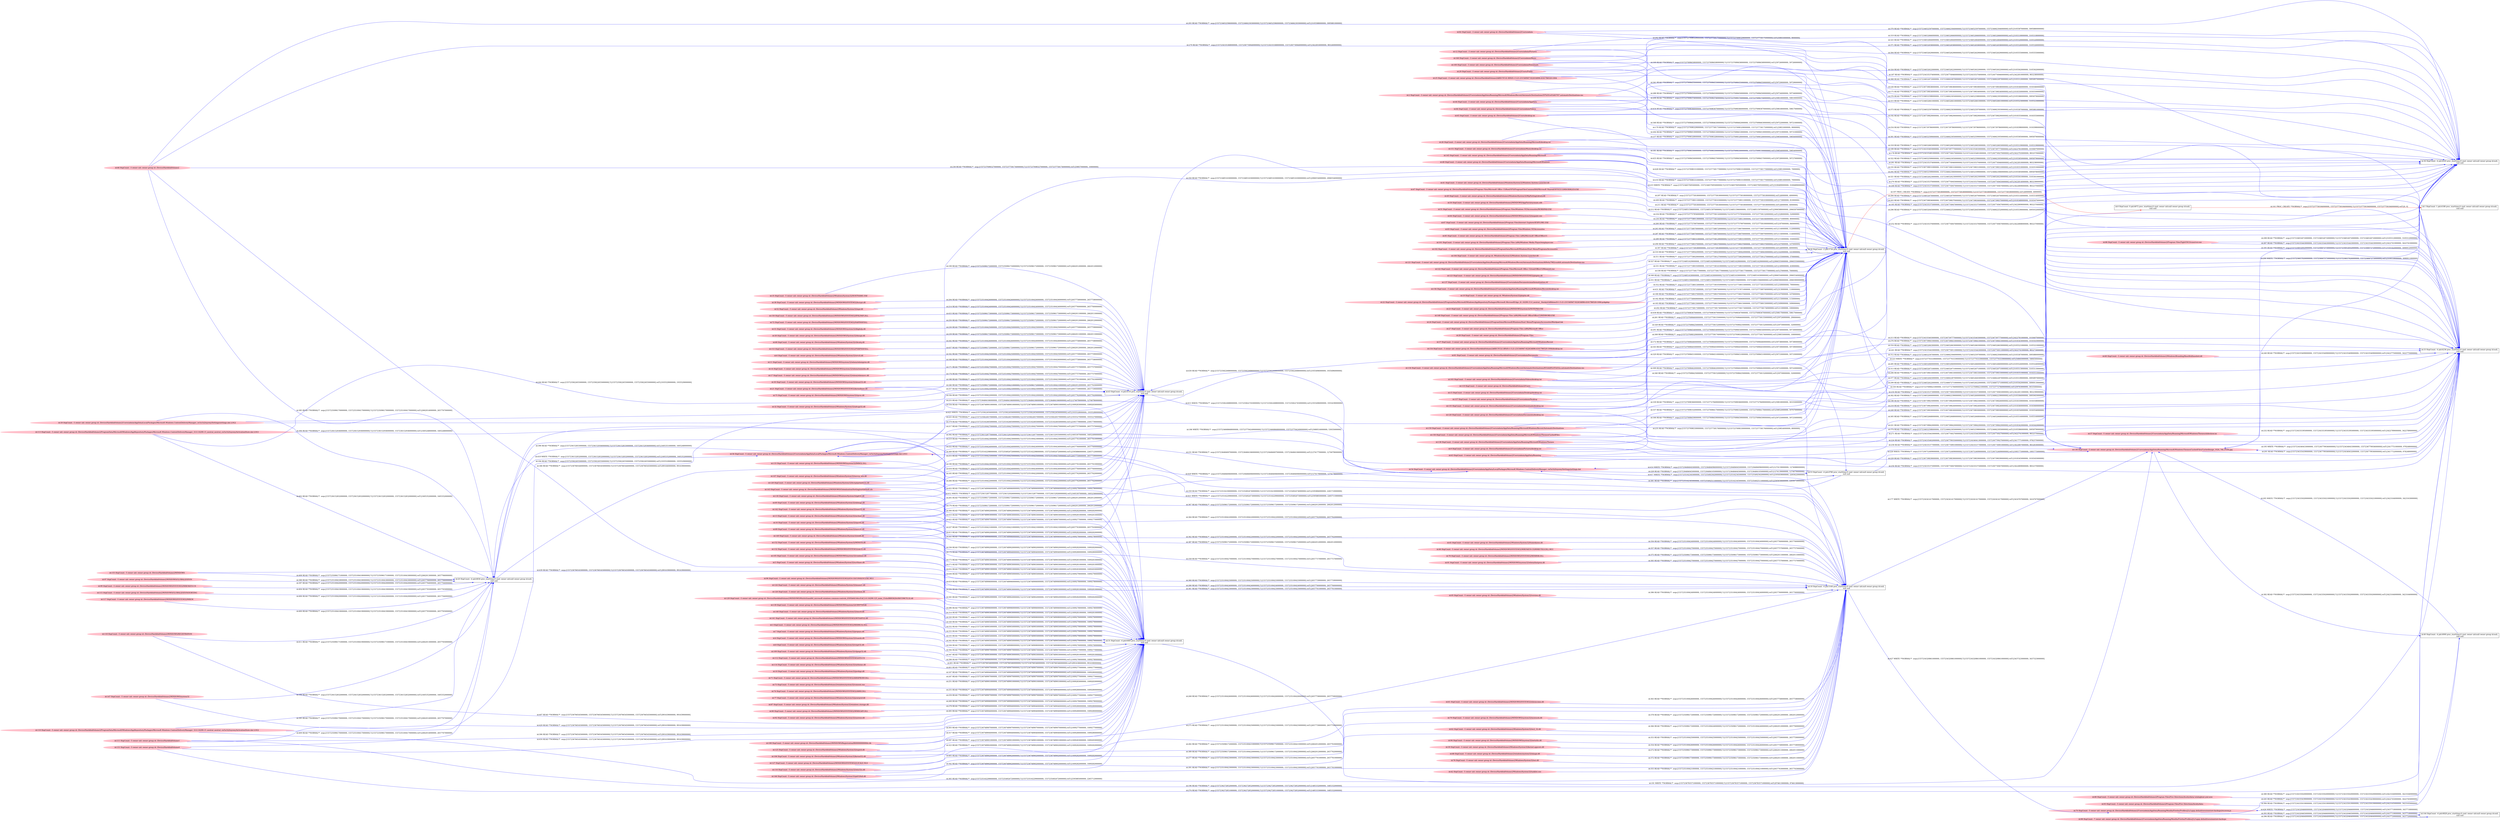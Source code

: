 digraph  {
rankdir=LR
"0"[color=black,label="id:0 HopCount: 0 pid:4672 proc_starttime:0 cmd: owner uid:null owner group id:null,\n null null", shape=box,style=solid];
"1"[color=black,label="id:1 HopCount: 1 pid:4188 proc_starttime:0 cmd: owner uid:null owner group id:null,\n null null", shape=box,style=solid];
"0" -> "1" [id=161,__obj="PROC_CREATE"color=red,label="id:161 PROC_CREATE **NORMAL**  seqs:[1557237758184000000, 1557237758184000000] T:[1557237758184000000, 1557237758184000000] relT:[0, 0]",style=solid];
"6"[color=pink,label="id:6 HopCount: -5 owner uid: owner group id: /Device/HarddiskVolume2/Windows/System32/srvcli.dll ", shape=oval,style=filled];
"43"[color=black,label="id:43 HopCount: -4 pid:4516 proc_starttime:0 cmd: owner uid:null owner group id:null,\n null null", shape=box,style=solid];
"6" -> "43" [id=162,__obj="READ"color=blue,label="id:162 READ **NORMAL**  seqs:[1557235100425000000, 1557235100425000000] T:[1557235100425000000, 1557235100425000000] relT:[2657759000000, 2657759000000]",style=solid];
"157"[color=pink,label="id:157 HopCount: -3 owner uid: owner group id: /Device/HarddiskVolume2/Users/admin/Desktop ", shape=oval,style=filled];
"34"[color=black,label="id:34 HopCount: -2 pid:5736 proc_starttime:0 cmd: owner uid:null owner group id:null,\n null null", shape=box,style=solid];
"157" -> "34" [id=163,__obj="READ"color=blue,label="id:163 READ **NORMAL**  seqs:[1557237698445000000, 1557237698445000000] T:[1557237698445000000, 1557237698445000000] relT:[59739000000, 59739000000]",style=solid];
"7"[color=pink,label="id:7 HopCount: -5 owner uid: owner group id: /Device/HarddiskVolume2/Windows/System32/propsys.dll ", shape=oval,style=filled];
"31"[color=black,label="id:31 HopCount: -4 pid:6460 proc_starttime:0 cmd: owner uid:null owner group id:null,\n null null", shape=box,style=solid];
"7" -> "31" [id=164,__obj="READ"color=blue,label="id:164 READ **NORMAL**  seqs:[1557236748908000000, 1557236748908000000] T:[1557236748908000000, 1557236748908000000] relT:[1009276000000, 1009276000000]",style=solid];
"142"[color=pink,label="id:142 HopCount: -5 owner uid: owner group id: /Device/HarddiskVolume2/Windows/System32/user32.dll ", shape=oval,style=filled];
"142" -> "43" [id=165,__obj="READ"color=blue,label="id:165 READ **NORMAL**  seqs:[1557235100422000000, 1557235100422000000] T:[1557235100422000000, 1557235100422000000] relT:[2657762000000, 2657762000000]",style=solid];
"9"[color=pink,label="id:9 HopCount: -3 owner uid: owner group id: /Device/HarddiskVolume2/Users/admin/Pictures/desktop.ini ", shape=oval,style=filled];
"9" -> "34" [id=166,__obj="READ"color=blue,label="id:166 READ **NORMAL**  seqs:[1557237698459000000, 1557237698459000000] T:[1557237698459000000, 1557237698459000000] relT:[59725000000, 59725000000]",style=solid];
"10"[color=pink,label="id:10 HopCount: -5 owner uid: owner group id: /Device/HarddiskVolume2/Windows/System32/profapi.dll ", shape=oval,style=filled];
"10" -> "31" [id=167,__obj="READ"color=blue,label="id:167 READ **NORMAL**  seqs:[1557236748904000000, 1557236748904000000] T:[1557236748904000000, 1557236748904000000] relT:[1009280000000, 1009280000000]",style=solid];
"11"[color=pink,label="id:11 HopCount: -5 owner uid: owner group id: /Device/HarddiskVolume2/WINDOWS/system32/wbem/wbemprox.dll ", shape=oval,style=filled];
"11" -> "43" [id=168,__obj="READ"color=blue,label="id:168 READ **NORMAL**  seqs:[1557235100426000000, 1557235100426000000] T:[1557235100426000000, 1557235100426000000] relT:[2657758000000, 2657758000000]",style=solid];
"12"[color=pink,label="id:12 HopCount: -3 owner uid: owner group id: /Device/HarddiskVolume2/Users/admin/Pictures ", shape=oval,style=filled];
"12" -> "34" [id=169,__obj="READ"color=blue,label="id:169 READ **NORMAL**  seqs:[1557237698458000000, 1557237698458000000] T:[1557237698458000000, 1557237698458000000] relT:[59726000000, 59726000000]",style=solid];
"13"[color=pink,label="id:13 HopCount: -5 owner uid: owner group id: /Device/HarddiskVolume2/Windows/System32/sechost.dll ", shape=oval,style=filled];
"13" -> "31" [id=170,__obj="READ"color=blue,label="id:170 READ **NORMAL**  seqs:[1557236748904000000, 1557236748904000000] T:[1557236748904000000, 1557236748904000000] relT:[1009280000000, 1009280000000]",style=solid];
"14"[color=pink,label="id:14 HopCount: -5 owner uid: owner group id: /Device/HarddiskVolume2/WINDOWS/system32/wbem/wmiutils.dll ", shape=oval,style=filled];
"14" -> "43" [id=171,__obj="READ"color=blue,label="id:171 READ **NORMAL**  seqs:[1557235100427000000, 1557235100427000000] T:[1557235100427000000, 1557235100427000000] relT:[2657757000000, 2657757000000]",style=solid];
"15"[color=pink,label="id:15 HopCount: -3 owner uid: owner group id: /Device/HarddiskVolume2/Users/admin/Desktop/desktop.ini ", shape=oval,style=filled];
"15" -> "34" [id=172,__obj="READ"color=blue,label="id:172 READ **NORMAL**  seqs:[1557237698446000000, 1557237698446000000] T:[1557237698446000000, 1557237698446000000] relT:[59738000000, 59738000000]",style=solid];
"16"[color=pink,label="id:16 HopCount: -5 owner uid: owner group id: /Device/HarddiskVolume2/Windows/System32/rpcrt4.dll ", shape=oval,style=filled];
"16" -> "31" [id=173,__obj="READ"color=blue,label="id:173 READ **NORMAL**  seqs:[1557236748903000000, 1557236748903000000] T:[1557236748903000000, 1557236748903000000] relT:[1009281000000, 1009281000000]",style=solid];
"17"[color=pink,label="id:17 HopCount: -5 owner uid: owner group id: /Device/HarddiskVolume2/WINDOWS/system32/wbem/wbemsvc.dll ", shape=oval,style=filled];
"17" -> "43" [id=174,__obj="READ"color=blue,label="id:174 READ **NORMAL**  seqs:[1557235100427000000, 1557235100427000000] T:[1557235100427000000, 1557235100427000000] relT:[2657757000000, 2657757000000]",style=solid];
"160"[color=pink,label="id:160 HopCount: -3 owner uid: owner group id: /Device/HarddiskVolume2/Users/admin/Music ", shape=oval,style=filled];
"33"[color=black,label="id:33 HopCount: -4 pid:6236 proc_starttime:0 cmd: owner uid:null owner group id:null,\n null null", shape=box,style=solid];
"160" -> "33" [id=175,__obj="READ"color=blue,label="id:175 READ **NORMAL**  seqs:[1557236739834000000, 1557236739834000000] T:[1557236739834000000, 1557236739834000000] relT:[1018350000000, 1018350000000]",style=solid];
"89"[color=pink,label="id:89 HopCount: -5 owner uid: owner group id: /Device/HarddiskVolume2/Windows/System32/msvcrt.dll ", shape=oval,style=filled];
"89" -> "43" [id=176,__obj="READ"color=blue,label="id:176 READ **NORMAL**  seqs:[1557235096172000000, 1557235096172000000] T:[1557235096172000000, 1557235096172000000] relT:[2662012000000, 2662012000000]",style=solid];
"18"[color=black,label="id:18 HopCount: -4 pid:5160 proc_starttime:0 cmd: owner uid:null owner group id:null,\n null null", shape=box,style=solid];
"136"[color=pink,label="id:136 HopCount: -3 owner uid: owner group id: /Device/HarddiskVolume2/Users/admin/AppData/Roaming/Microsoft/Windows/Themes/CachedFiles/CachedImage_1024_768_POS4.jpg ", shape=oval,style=filled];
"18" -> "136" [id=177,__obj="WRITE"color=blue,label="id:177 WRITE **NORMAL**  seqs:[1557234341417000000, 1557234341417000000] T:[1557234341417000000, 1557234341417000000] relT:[3416767000000, 3416767000000]",style=solid];
"2"[color=pink,label="id:2 HopCount: -3 owner uid: owner group id: /Device/HarddiskVolume2/Users/admin/AppData/Roaming/Microsoft/Windows/Recent/AutomaticDestinations/5f7b5f1e01b83767.automaticDestinations-ms ", shape=oval,style=filled];
"2" -> "33" [id=178,__obj="READ"color=blue,label="id:178 READ **NORMAL**  seqs:[1557234335481000000, 1557236774927000000] T:[1557234335481000000, 1557236774927000000] relT:[3422703000000, 983257000000]",style=solid];
"44"[color=pink,label="id:44 HopCount: -3 owner uid: owner group id: /Device/HarddiskVolume2/Users/admin/AppData ", shape=oval,style=filled];
"44" -> "34" [id=179,__obj="READ"color=blue,label="id:179 READ **NORMAL**  seqs:[1557237698329000000, 1557237758175000000] T:[1557237698329000000, 1557237758175000000] relT:[59855000000, 9000000]",style=solid];
"24"[color=pink,label="id:24 HopCount: -3 owner uid: owner group id: /Device/HarddiskVolume2/ProgramData/Microsoft/Windows/Start Menu/Programs/Accessories/Wordpad.lnk ", shape=oval,style=filled];
"24" -> "34" [id=180,__obj="READ"color=blue,label="id:180 READ **NORMAL**  seqs:[1557237758037000000, 1557237758037000000] T:[1557237758037000000, 1557237758037000000] relT:[147000000, 147000000]",style=solid];
"26"[color=pink,label="id:26 HopCount: -3 owner uid: owner group id: /Device/HarddiskVolume2/Users/admin/AppData/Roaming/Microsoft/desktop.ini ", shape=oval,style=filled];
"26" -> "34" [id=181,__obj="READ"color=blue,label="id:181 READ **NORMAL**  seqs:[1557237698330000000, 1557237698330000000] T:[1557237698330000000, 1557237698330000000] relT:[59854000000, 59854000000]",style=solid];
"27"[color=pink,label="id:27 HopCount: -3 owner uid: owner group id: /Device/HarddiskVolume2/Program Files (x86)/Microsoft Office ", shape=oval,style=filled];
"27" -> "34" [id=182,__obj="READ"color=blue,label="id:182 READ **NORMAL**  seqs:[1557237758069000000, 1557237758069000000] T:[1557237758069000000, 1557237758069000000] relT:[115000000, 115000000]",style=solid];
"28"[color=pink,label="id:28 HopCount: -3 owner uid: owner group id: /Device/HarddiskVolume2/Program Files ", shape=oval,style=filled];
"28" -> "34" [id=183,__obj="READ"color=blue,label="id:183 READ **NORMAL**  seqs:[1557237758015000000, 1557237758015000000] T:[1557237758015000000, 1557237758015000000] relT:[169000000, 169000000]",style=solid];
"110"[color=pink,label="id:110 HopCount: -5 owner uid: owner group id: /Device/HarddiskVolume2/ProgramData/Microsoft/Windows/AppRepository/Packages/Microsoft.Windows.ContentDeliveryManager_10.0.16299.15_neutral_neutral_cw5n1h2txyewy/ActivationStore.dat.LOG2 ", shape=oval,style=filled];
"110" -> "43" [id=184,__obj="READ"color=blue,label="id:184 READ **NORMAL**  seqs:[1557235822655000000, 1557235822655000000] T:[1557235822655000000, 1557235822655000000] relT:[1935529000000, 1935529000000]",style=solid];
"145"[color=pink,label="id:145 HopCount: -3 owner uid: owner group id: /Device/HarddiskVolume2/Users/admin/AppData/Roaming/Microsoft ", shape=oval,style=filled];
"145" -> "33" [id=185,__obj="READ"color=blue,label="id:185 READ **NORMAL**  seqs:[1557234335375000000, 1557236774947000000] T:[1557234335375000000, 1557236774947000000] relT:[3422809000000, 983237000000]",style=solid];
"20"[color=black,label="id:20 HopCount: -4 pid:6836 proc_starttime:0 cmd: owner uid:null owner group id:null,\n null null", shape=box,style=solid];
"20" -> "136" [id=186,__obj="WRITE"color=blue,label="id:186 WRITE **NORMAL**  seqs:[1557234668668000000, 1557237704249000000] T:[1557234668668000000, 1557237704249000000] relT:[3089516000000, 53935000000]",style=solid];
"82"[color=pink,label="id:82 HopCount: -3 owner uid: owner group id: /Device/HarddiskVolume2/Users/admin ", shape=oval,style=filled];
"82" -> "33" [id=187,__obj="READ"color=blue,label="id:187 READ **NORMAL**  seqs:[1557234335374000000, 1557236774946000000] T:[1557234335374000000, 1557236774946000000] relT:[3422810000000, 983238000000]",style=solid];
"30"[color=pink,label="id:30 HopCount: -5 owner uid: owner group id: /Device/HarddiskVolume2/WINDOWS/system32/oleaut32.dll ", shape=oval,style=filled];
"30" -> "43" [id=188,__obj="READ"color=blue,label="id:188 READ **NORMAL**  seqs:[1557235100423000000, 1557235100423000000] T:[1557235100423000000, 1557235100423000000] relT:[2657761000000, 2657761000000]",style=solid];
"25"[color=pink,label="id:25 HopCount: -3 owner uid: owner group id: /Device/HarddiskVolume2/$RECYCLE.BIN/S-1-5-21-231540947-922634896-4161786520-1004 ", shape=oval,style=filled];
"25" -> "33" [id=189,__obj="READ"color=blue,label="id:189 READ **NORMAL**  seqs:[1557234335403000000, 1557236739777000000] T:[1557234335403000000, 1557236739777000000] relT:[3422781000000, 1018407000000]",style=solid];
"130"[color=pink,label="id:130 HopCount: -5 owner uid: owner group id: /Device/HarddiskVolume2/Windows/System32/gdi32.dll ", shape=oval,style=filled];
"130" -> "43" [id=190,__obj="READ"color=blue,label="id:190 READ **NORMAL**  seqs:[1557235100423000000, 1557235100423000000] T:[1557235100423000000, 1557235100423000000] relT:[2657761000000, 2657761000000]",style=solid];
"31" -> "136" [id=191,__obj="WRITE"color=blue,label="id:191 WRITE **NORMAL**  seqs:[1557236783571000000, 1557236783571000000] T:[1557236783571000000, 1557236783571000000] relT:[974613000000, 974613000000]",style=solid];
"100"[color=pink,label="id:100 HopCount: -3 owner uid: owner group id: /Device/HarddiskVolume2/Users/admin/Downloads ", shape=oval,style=filled];
"100" -> "33" [id=192,__obj="READ"color=blue,label="id:192 READ **NORMAL**  seqs:[1557236739829000000, 1557236739829000000] T:[1557236739829000000, 1557236739829000000] relT:[1018355000000, 1018355000000]",style=solid];
"84"[color=pink,label="id:84 HopCount: -3 owner uid: owner group id: /Device/HarddiskVolume2/Users/admin/Videos ", shape=oval,style=filled];
"84" -> "33" [id=193,__obj="READ"color=blue,label="id:193 READ **NORMAL**  seqs:[1557236739831000000, 1557236739831000000] T:[1557236739831000000, 1557236739831000000] relT:[1018353000000, 1018353000000]",style=solid];
"32"[color=pink,label="id:32 HopCount: -5 owner uid: owner group id: /Device/HarddiskVolume2/Windows/System32/advapi32.dll ", shape=oval,style=filled];
"32" -> "43" [id=194,__obj="READ"color=blue,label="id:194 READ **NORMAL**  seqs:[1557235100422000000, 1557235100422000000] T:[1557235100422000000, 1557235100422000000] relT:[2657762000000, 2657762000000]",style=solid];
"33" -> "136" [id=195,__obj="WRITE"color=blue,label="id:195 WRITE **NORMAL**  seqs:[1557234340433000000, 1557236779936000000] T:[1557234340433000000, 1557236779936000000] relT:[3417751000000, 978248000000]",style=solid];
"111"[color=pink,label="id:111 HopCount: -5 owner uid: owner group id: /Device/HarddiskVolume1 ", shape=oval,style=filled];
"111" -> "33" [id=196,__obj="READ"color=blue,label="id:196 READ **NORMAL**  seqs:[1557236272852000000, 1557236272852000000] T:[1557236272852000000, 1557236272852000000] relT:[1485332000000, 1485332000000]",style=solid];
"34" -> "0" [id=197,__obj="PROC_CREATE"color=red,label="id:197 PROC_CREATE **NORMAL**  seqs:[1557237758180000000, 1557237758180000000] T:[1557237758180000000, 1557237758180000000] relT:[4000000, 4000000]",style=solid];
"15" -> "33" [id=198,__obj="READ"color=blue,label="id:198 READ **NORMAL**  seqs:[1557236739825000000, 1557236739826000000] T:[1557236739825000000, 1557236739826000000] relT:[1018359000000, 1018358000000]",style=solid];
"35"[color=pink,label="id:35 HopCount: -5 owner uid: owner group id: /Device/HarddiskVolume2/Windows/System32/HOSTNAME.EXE ", shape=oval,style=filled];
"35" -> "43" [id=199,__obj="READ"color=blue,label="id:199 READ **NORMAL**  seqs:[1557235096172000000, 1557235096172000000] T:[1557235096172000000, 1557235096172000000] relT:[2662012000000, 2662012000000]",style=solid];
"36"[color=black,label="id:36 HopCount: -4 pid:4220 proc_starttime:0 cmd: owner uid:null owner group id:null,\n null null", shape=box,style=solid];
"36" -> "136" [id=200,__obj="WRITE"color=blue,label="id:200 WRITE **NORMAL**  seqs:[1557234657626000000, 1557234667273000000] T:[1557234657626000000, 1557234667273000000] relT:[3100558000000, 3090911000000]",style=solid];
"136" -> "33" [id=201,__obj="READ"color=blue,label="id:201 READ **NORMAL**  seqs:[1557234335439000000, 1557236779936000000] T:[1557234340432000000, 1557236779936000000] relT:[3417752000000, 978248000000]",style=solid];
"37"[color=pink,label="id:37 HopCount: -3 owner uid: owner group id: /Device/HarddiskVolume2/Users/admin/AppData/Roaming/Microsoft/Windows/Recent ", shape=oval,style=filled];
"37" -> "34" [id=202,__obj="READ"color=blue,label="id:202 READ **NORMAL**  seqs:[1557237758173000000, 1557237758174000000] T:[1557237758173000000, 1557237758174000000] relT:[11000000, 10000000]",style=solid];
"151"[color=pink,label="id:151 HopCount: -3 owner uid: owner group id: /Device/HarddiskVolume2/Users/admin/Music/desktop.ini ", shape=oval,style=filled];
"151" -> "33" [id=203,__obj="READ"color=blue,label="id:203 READ **NORMAL**  seqs:[1557236739836000000, 1557236739837000000] T:[1557236739836000000, 1557236739837000000] relT:[1018348000000, 1018347000000]",style=solid];
"38"[color=pink,label="id:38 HopCount: -5 owner uid: owner group id: /Device/HarddiskVolume2/WINDOWS/SYSTEM32/bcrypt.dll ", shape=oval,style=filled];
"38" -> "43" [id=204,__obj="READ"color=blue,label="id:204 READ **NORMAL**  seqs:[1557235100426000000, 1557235100426000000] T:[1557235100426000000, 1557235100426000000] relT:[2657758000000, 2657758000000]",style=solid];
"40"[color=black,label="id:40 HopCount: -4 pid:4900 proc_starttime:0 cmd: owner uid:null owner group id:null,\n null null", shape=box,style=solid];
"40" -> "136" [id=205,__obj="WRITE"color=blue,label="id:205 WRITE **NORMAL**  seqs:[1557234335020000000, 1557234335021000000] T:[1557234335020000000, 1557234335021000000] relT:[3423164000000, 3423163000000]",style=solid];
"103"[color=pink,label="id:103 HopCount: -3 owner uid: owner group id: /Device/HarddiskVolume2/Users/admin/Videos/desktop.ini ", shape=oval,style=filled];
"103" -> "33" [id=206,__obj="READ"color=blue,label="id:206 READ **NORMAL**  seqs:[1557236739833000000, 1557236739833000000] T:[1557236739833000000, 1557236739833000000] relT:[1018351000000, 1018351000000]",style=solid];
"41"[color=pink,label="id:41 HopCount: -3 owner uid: owner group id: /Device/HarddiskVolume2/Windows/System32/Windows.System.Launcher.dll ", shape=oval,style=filled];
"41" -> "34" [id=207,__obj="READ"color=blue,label="id:207 READ **NORMAL**  seqs:[1557237758180000000, 1557237758180000000] T:[1557237758180000000, 1557237758180000000] relT:[4000000, 4000000]",style=solid];
"29"[color=pink,label="id:29 HopCount: -3 owner uid: owner group id: /Device/HarddiskVolume2/Users/Public ", shape=oval,style=filled];
"29" -> "34" [id=208,__obj="READ"color=blue,label="id:208 READ **NORMAL**  seqs:[1557237698374000000, 1557237698374000000] T:[1557237698374000000, 1557237698374000000] relT:[59810000000, 59810000000]",style=solid];
"47"[color=pink,label="id:47 HopCount: -3 owner uid: owner group id: /Device/HarddiskVolume2/Program Files/Microsoft Office 15/Root/VFS/ProgramFilesCommonX64/Microsoft Shared/OFFICE15/MSOXMLED.EXE ", shape=oval,style=filled];
"47" -> "34" [id=209,__obj="READ"color=blue,label="id:209 READ **NORMAL**  seqs:[1557237758011000000, 1557237758103000000] T:[1557237758011000000, 1557237758103000000] relT:[173000000, 81000000]",style=solid];
"48"[color=pink,label="id:48 HopCount: -3 owner uid: owner group id: /Device/HarddiskVolume2/Users/admin/AppData/Roaming/Microsoft/Windows ", shape=oval,style=filled];
"48" -> "34" [id=210,__obj="READ"color=blue,label="id:210 READ **NORMAL**  seqs:[1557237698331000000, 1557237758177000000] T:[1557237698331000000, 1557237758177000000] relT:[59853000000, 7000000]",style=solid];
"49"[color=pink,label="id:49 HopCount: -3 owner uid: owner group id: /Device/HarddiskVolume2/Windows/System32/WpPortingLibrary.dll ", shape=oval,style=filled];
"49" -> "34" [id=211,__obj="READ"color=blue,label="id:211 READ **NORMAL**  seqs:[1557237758180000000, 1557237758180000000] T:[1557237758180000000, 1557237758180000000] relT:[4000000, 4000000]",style=solid];
"50"[color=pink,label="id:50 HopCount: -3 owner uid: owner group id: /Device/HarddiskVolume2/WINDOWS/AppPatch/sysmain.sdb ", shape=oval,style=filled];
"50" -> "34" [id=212,__obj="READ"color=blue,label="id:212 READ **NORMAL**  seqs:[1557234851596000000, 1557234851597000000] T:[1557234851596000000, 1557234851597000000] relT:[2906588000000, 2906587000000]",style=solid];
"154"[color=pink,label="id:154 HopCount: -3 owner uid: owner group id: /Device/HarddiskVolume2/$RECYCLE.BIN/S-1-5-21-231540947-922634896-4161786520-1004/desktop.ini ", shape=oval,style=filled];
"154" -> "33" [id=213,__obj="READ"color=blue,label="id:213 READ **NORMAL**  seqs:[1557234335403000000, 1557236739777000000] T:[1557234335403000000, 1557236739777000000] relT:[3422781000000, 1018407000000]",style=solid];
"52"[color=pink,label="id:52 HopCount: -5 owner uid: owner group id: /Device/HarddiskVolume2/Windows/System32/mpr.dll ", shape=oval,style=filled];
"52" -> "43" [id=214,__obj="READ"color=blue,label="id:214 READ **NORMAL**  seqs:[1557235100424000000, 1557235100424000000] T:[1557235100424000000, 1557235100424000000] relT:[2657760000000, 2657760000000]",style=solid];
"43" -> "136" [id=215,__obj="WRITE"color=blue,label="id:215 WRITE **NORMAL**  seqs:[1557234657695000000, 1557234657695000000] T:[1557234657695000000, 1557234657695000000] relT:[3100489000000, 3100489000000]",style=solid];
"119"[color=pink,label="id:119 HopCount: -3 owner uid: owner group id: /Device/HarddiskVolume2/Users ", shape=oval,style=filled];
"119" -> "33" [id=216,__obj="READ"color=blue,label="id:216 READ **NORMAL**  seqs:[1557234335373000000, 1557236774945000000] T:[1557234335373000000, 1557236774945000000] relT:[3422811000000, 983239000000]",style=solid];
"133"[color=pink,label="id:133 HopCount: -5 owner uid: owner group id: /Device/HarddiskVolume2/WINDOWS/system32/IMM32.DLL ", shape=oval,style=filled];
"133" -> "43" [id=217,__obj="READ"color=blue,label="id:217 READ **NORMAL**  seqs:[1557235100427000000, 1557235100427000000] T:[1557235100427000000, 1557235100427000000] relT:[2657757000000, 2657757000000]",style=solid];
"157" -> "33" [id=218,__obj="READ"color=blue,label="id:218 READ **NORMAL**  seqs:[1557236739824000000, 1557236739824000000] T:[1557236739824000000, 1557236739824000000] relT:[1018360000000, 1018360000000]",style=solid];
"107"[color=pink,label="id:107 HopCount: -5 owner uid: owner group id: /Device/HarddiskVolume2/Windows/System32/msvcp_win.dll ", shape=oval,style=filled];
"107" -> "43" [id=219,__obj="READ"color=blue,label="id:219 READ **NORMAL**  seqs:[1557235100423000000, 1557235100423000000] T:[1557235100423000000, 1557235100423000000] relT:[2657761000000, 2657761000000]",style=solid];
"53"[color=black,label="id:53 HopCount: -4 pid:4780 proc_starttime:0 cmd: owner uid:null owner group id:null,\n null null", shape=box,style=solid];
"53" -> "136" [id=220,__obj="WRITE"color=blue,label="id:220 WRITE **NORMAL**  seqs:[1557236752409000000, 1557236752409000000] T:[1557236752409000000, 1557236752409000000] relT:[1005775000000, 1005775000000]",style=solid];
"120"[color=pink,label="id:120 HopCount: -3 owner uid: owner group id: /Device/HarddiskVolume2/Users/admin/Documents/desktop.ini ", shape=oval,style=filled];
"120" -> "33" [id=221,__obj="READ"color=blue,label="id:221 READ **NORMAL**  seqs:[1557236739842000000, 1557236739842000000] T:[1557236739842000000, 1557236739842000000] relT:[1018342000000, 1018342000000]",style=solid];
"128"[color=pink,label="id:128 HopCount: -5 owner uid: owner group id: /Device/HarddiskVolume2/Windows/System32/bcryptprimitives.dll ", shape=oval,style=filled];
"128" -> "43" [id=222,__obj="READ"color=blue,label="id:222 READ **NORMAL**  seqs:[1557235100424000000, 1557235100424000000] T:[1557235100424000000, 1557235100424000000] relT:[2657760000000, 2657760000000]",style=solid];
"34" -> "136" [id=223,__obj="WRITE"color=blue,label="id:223 WRITE **NORMAL**  seqs:[1557237703339000000, 1557237703339000000] T:[1557237703339000000, 1557237703339000000] relT:[54845000000, 54845000000]",style=solid];
"158"[color=pink,label="id:158 HopCount: -3 owner uid: owner group id: /Device/HarddiskVolume2/Users/admin/AppData/Roaming/Microsoft/Windows/Themes/CachedFiles ", shape=oval,style=filled];
"158" -> "33" [id=224,__obj="READ"color=blue,label="id:224 READ **NORMAL**  seqs:[1557234335402000000, 1557236779935000000] T:[1557234340413000000, 1557236779927000000] relT:[3417771000000, 978257000000]",style=solid];
"56"[color=pink,label="id:56 HopCount: -5 owner uid: owner group id: /Device/HarddiskVolume2/Users/admin/AppData/Local/Packages/Microsoft.Windows.ContentDeliveryManager_cw5n1h2txyewy/Settings/settings.dat.LOG1 ", shape=oval,style=filled];
"56" -> "43" [id=225,__obj="READ"color=blue,label="id:225 READ **NORMAL**  seqs:[1557235822657000000, 1557235822657000000] T:[1557235822657000000, 1557235822657000000] relT:[1935527000000, 1935527000000]",style=solid];
"12" -> "33" [id=226,__obj="READ"color=blue,label="id:226 READ **NORMAL**  seqs:[1557236739838000000, 1557236739838000000] T:[1557236739838000000, 1557236739838000000] relT:[1018346000000, 1018346000000]",style=solid];
"149"[color=pink,label="id:149 HopCount: -5 owner uid: owner group id: /Device/HarddiskVolume2/Windows/System32/ntdll.dll ", shape=oval,style=filled];
"149" -> "43" [id=227,__obj="READ"color=blue,label="id:227 READ **NORMAL**  seqs:[1557235100421000000, 1557235100421000000] T:[1557235100421000000, 1557235100421000000] relT:[2657763000000, 2657763000000]",style=solid];
"54"[color=pink,label="id:54 HopCount: -5 owner uid: owner group id: /Device/HarddiskVolume2/Users/admin/AppData/Local/Packages/Microsoft.Windows.ContentDeliveryManager_cw5n1h2txyewy/Settings/settings.dat ", shape=oval,style=filled];
"54" -> "53" [id=228,__obj="READ"color=blue,label="id:228 READ **NORMAL**  seqs:[1557236484045000000, 1557236484105000000] T:[1557236484045000000, 1557236484105000000] relT:[1274139000000, 1274079000000]",style=solid];
"9" -> "33" [id=229,__obj="READ"color=blue,label="id:229 READ **NORMAL**  seqs:[1557236739839000000, 1557236739839000000] T:[1557236739839000000, 1557236739839000000] relT:[1018345000000, 1018345000000]",style=solid];
"55"[color=pink,label="id:55 HopCount: -5 owner uid: owner group id: /Device/HarddiskVolume2/WINDOWS/system32/dbghelp.dll ", shape=oval,style=filled];
"55" -> "43" [id=230,__obj="READ"color=blue,label="id:230 READ **NORMAL**  seqs:[1557235100425000000, 1557235100425000000] T:[1557235100425000000, 1557235100425000000] relT:[2657759000000, 2657759000000]",style=solid];
"56" -> "53" [id=231,__obj="READ"color=blue,label="id:231 READ **NORMAL**  seqs:[1557236484007000000, 1557236484106000000] T:[1557236484007000000, 1557236484106000000] relT:[1274177000000, 1274078000000]",style=solid];
"57"[color=pink,label="id:57 HopCount: -5 owner uid: owner group id: /Device/HarddiskVolume2/Users/admin/AppData/Roaming/Microsoft/Windows/Themes/slideshow.ini ", shape=oval,style=filled];
"57" -> "33" [id=232,__obj="READ"color=blue,label="id:232 READ **NORMAL**  seqs:[1557234335395000000, 1557234335395000000] T:[1557234335395000000, 1557234335395000000] relT:[3422789000000, 3422789000000]",style=solid];
"59"[color=pink,label="id:59 HopCount: -5 owner uid: owner group id: /Device/HarddiskVolume2/Users/admin/AppData/Local/Packages/Microsoft.Windows.ContentDeliveryManager_cw5n1h2txyewy/Settings/settings.dat.LOG2 ", shape=oval,style=filled];
"59" -> "53" [id=233,__obj="READ"color=blue,label="id:233 READ **NORMAL**  seqs:[1557236484106000000, 1557236484106000000] T:[1557236484106000000, 1557236484106000000] relT:[1274078000000, 1274078000000]",style=solid];
"51"[color=pink,label="id:51 HopCount: -3 owner uid: owner group id: /Device/HarddiskVolume2/Program Files/Windows NT/Accessories/WORDPAD.EXE ", shape=oval,style=filled];
"51" -> "34" [id=234,__obj="READ"color=blue,label="id:234 READ **NORMAL**  seqs:[1557237757856000000, 1557237758132000000] T:[1557237757856000000, 1557237758132000000] relT:[328000000, 52000000]",style=solid];
"63"[color=pink,label="id:63 HopCount: -3 owner uid: owner group id: /Device/HarddiskVolume2/Users/admin/AppData/Roaming ", shape=oval,style=filled];
"63" -> "34" [id=235,__obj="READ"color=blue,label="id:235 READ **NORMAL**  seqs:[1557237698330000000, 1557237758176000000] T:[1557237698330000000, 1557237758176000000] relT:[59854000000, 8000000]",style=solid];
"64"[color=pink,label="id:64 HopCount: -3 owner uid: owner group id: /Device/HarddiskVolume2/WINDOWS/system32/mspaint.exe ", shape=oval,style=filled];
"64" -> "34" [id=236,__obj="READ"color=blue,label="id:236 READ **NORMAL**  seqs:[1557237758013000000, 1557237758104000000] T:[1557237758013000000, 1557237758104000000] relT:[171000000, 80000000]",style=solid];
"65"[color=pink,label="id:65 HopCount: -3 owner uid: owner group id: /Device/HarddiskVolume2/Users/desktop.ini ", shape=oval,style=filled];
"65" -> "34" [id=237,__obj="READ"color=blue,label="id:237 READ **NORMAL**  seqs:[1557237698328000000, 1557237698328000000] T:[1557237698328000000, 1557237698328000000] relT:[59856000000, 59856000000]",style=solid];
"66"[color=pink,label="id:66 HopCount: -3 owner uid: owner group id: /Device/HarddiskVolume2 ", shape=oval,style=filled];
"66" -> "34" [id=238,__obj="READ"color=blue,label="id:238 READ **NORMAL**  seqs:[1557237698327000000, 1557237758174000000] T:[1557237698327000000, 1557237758174000000] relT:[59857000000, 10000000]",style=solid];
"58"[color=pink,label="id:58 HopCount: -5 owner uid: owner group id: /Device/HarddiskVolume2/WINDOWS/System32/dnsapi.dll ", shape=oval,style=filled];
"58" -> "43" [id=239,__obj="READ"color=blue,label="id:239 READ **NORMAL**  seqs:[1557235096173000000, 1557235096173000000] T:[1557235096173000000, 1557235096173000000] relT:[2662011000000, 2662011000000]",style=solid];
"60"[color=pink,label="id:60 HopCount: -5 owner uid: owner group id: /Device/HarddiskVolume2/Windows/Branding/BaseBrd/basebrd.dll ", shape=oval,style=filled];
"60" -> "33" [id=240,__obj="READ"color=blue,label="id:240 READ **NORMAL**  seqs:[1557234335409000000, 1557234335409000000] T:[1557234335409000000, 1557234335409000000] relT:[3422775000000, 3422775000000]",style=solid];
"134"[color=pink,label="id:134 HopCount: -3 owner uid: owner group id: /Device/HarddiskVolume2/Users/admin/AppData/Roaming/Microsoft/Windows/Recent/AutomaticDestinations/f01b4d95cf55d32a.automaticDestinations-ms ", shape=oval,style=filled];
"134" -> "33" [id=241,__obj="READ"color=blue,label="id:241 READ **NORMAL**  seqs:[1557234335443000000, 1557236774911000000] T:[1557234335443000000, 1557236774911000000] relT:[3422741000000, 983273000000]",style=solid];
"68"[color=pink,label="id:68 HopCount: -5 owner uid: owner group id: /Device/HarddiskVolume2/Windows/System32/clbcatq.dll ", shape=oval,style=filled];
"68" -> "43" [id=242,__obj="READ"color=blue,label="id:242 READ **NORMAL**  seqs:[1557235100426000000, 1557235100426000000] T:[1557235100426000000, 1557235100426000000] relT:[2657758000000, 2657758000000]",style=solid];
"69"[color=pink,label="id:69 HopCount: -5 owner uid: owner group id: /Device/HarddiskVolume2/Windows/System32/shlwapi.dll ", shape=oval,style=filled];
"69" -> "31" [id=243,__obj="READ"color=blue,label="id:243 READ **NORMAL**  seqs:[1557236748906000000, 1557236748906000000] T:[1557236748906000000, 1557236748906000000] relT:[1009278000000, 1009278000000]",style=solid];
"113"[color=pink,label="id:113 HopCount: -5 owner uid: owner group id: /Device/HarddiskVolume2/ProgramData/Microsoft/Windows/AppRepository/Packages/Microsoft.Windows.ContentDeliveryManager_10.0.16299.15_neutral_neutral_cw5n1h2txyewy/ActivationStore.dat.LOG1 ", shape=oval,style=filled];
"113" -> "43" [id=244,__obj="READ"color=blue,label="id:244 READ **NORMAL**  seqs:[1557235822655000000, 1557235822655000000] T:[1557235822655000000, 1557235822655000000] relT:[1935529000000, 1935529000000]",style=solid];
"70"[color=pink,label="id:70 HopCount: -5 owner uid: owner group id: /Device/HarddiskVolume2/Users/admin/AppData/Roaming/Mozilla/Firefox/Profiles/j1y1apqs.default/sessionstore-backups/recovery.js ", shape=oval,style=filled];
"70" -> "33" [id=245,__obj="READ"color=blue,label="id:245 READ **NORMAL**  seqs:[1557234335439000000, 1557234335439000000] T:[1557234335439000000, 1557234335439000000] relT:[3422745000000, 3422745000000]",style=solid];
"21"[color=pink,label="id:21 HopCount: -3 owner uid: owner group id: /Device/HarddiskVolume2/WINDOWS/SYSTEM32/kernelbase.dll ", shape=oval,style=filled];
"21" -> "43" [id=246,__obj="READ"color=blue,label="id:246 READ **NORMAL**  seqs:[1557235096172000000, 1557235100421000000] T:[1557235096172000000, 1557235100421000000] relT:[2662012000000, 2657763000000]",style=solid];
"71"[color=pink,label="id:71 HopCount: -5 owner uid: owner group id: /Device/HarddiskVolume2/WINDOWS/SYSTEM32/AMSIPROXY.DLL ", shape=oval,style=filled];
"71" -> "31" [id=247,__obj="READ"color=blue,label="id:247 READ **NORMAL**  seqs:[1557236748907000000, 1557236748907000000] T:[1557236748907000000, 1557236748907000000] relT:[1009277000000, 1009277000000]",style=solid];
"26" -> "33" [id=248,__obj="READ"color=blue,label="id:248 READ **NORMAL**  seqs:[1557234335375000000, 1557236774947000000] T:[1557234335375000000, 1557236774947000000] relT:[3422809000000, 983237000000]",style=solid];
"135"[color=pink,label="id:135 HopCount: -3 owner uid: owner group id: /Device/HarddiskVolume2/Users/admin/Downloads/desktop.ini ", shape=oval,style=filled];
"135" -> "33" [id=249,__obj="READ"color=blue,label="id:249 READ **NORMAL**  seqs:[1557236739830000000, 1557236739830000000] T:[1557236739830000000, 1557236739830000000] relT:[1018354000000, 1018354000000]",style=solid];
"72"[color=pink,label="id:72 HopCount: -5 owner uid: owner group id: /Device/HarddiskVolume2/WINDOWS/SYSTEM32/NAPINSP.DLL ", shape=oval,style=filled];
"72" -> "43" [id=250,__obj="READ"color=blue,label="id:250 READ **NORMAL**  seqs:[1557235096172000000, 1557235096172000000] T:[1557235096172000000, 1557235096172000000] relT:[2662012000000, 2662012000000]",style=solid];
"73"[color=pink,label="id:73 HopCount: -5 owner uid: owner group id: /Device/HarddiskVolume2/windows/system32/consent.exe ", shape=oval,style=filled];
"73" -> "31" [id=251,__obj="READ"color=blue,label="id:251 READ **NORMAL**  seqs:[1557236748901000000, 1557236748901000000] T:[1557236748901000000, 1557236748901000000] relT:[1009283000000, 1009283000000]",style=solid];
"48" -> "33" [id=252,__obj="READ"color=blue,label="id:252 READ **NORMAL**  seqs:[1557234335376000000, 1557236774947000000] T:[1557234335376000000, 1557236774947000000] relT:[3422808000000, 983237000000]",style=solid];
"143"[color=pink,label="id:143 HopCount: -5 owner uid: owner group id: /Device/HarddiskVolume2/WINDOWS/Globalization/Sorting/sortdefault.nls ", shape=oval,style=filled];
"143" -> "43" [id=253,__obj="READ"color=blue,label="id:253 READ **NORMAL**  seqs:[1557235100425000000, 1557235100425000000] T:[1557235100425000000, 1557235100425000000] relT:[2657759000000, 2657759000000]",style=solid];
"29" -> "33" [id=254,__obj="READ"color=blue,label="id:254 READ **NORMAL**  seqs:[1557236739786000000, 1557236739786000000] T:[1557236739786000000, 1557236739786000000] relT:[1018398000000, 1018398000000]",style=solid];
"74"[color=pink,label="id:74 HopCount: -5 owner uid: owner group id: /Device/HarddiskVolume2/WINDOWS/SYSTEM32/AMSI.DLL ", shape=oval,style=filled];
"74" -> "31" [id=255,__obj="READ"color=blue,label="id:255 READ **NORMAL**  seqs:[1557236748904000000, 1557236748904000000] T:[1557236748904000000, 1557236748904000000] relT:[1009280000000, 1009280000000]",style=solid];
"63" -> "33" [id=256,__obj="READ"color=blue,label="id:256 READ **NORMAL**  seqs:[1557234335375000000, 1557236774947000000] T:[1557234335375000000, 1557236774947000000] relT:[3422809000000, 983237000000]",style=solid];
"75"[color=pink,label="id:75 HopCount: -5 owner uid: owner group id: /Device/HarddiskVolume2/WINDOWS/system32/rpcss.dll ", shape=oval,style=filled];
"75" -> "43" [id=257,__obj="READ"color=blue,label="id:257 READ **NORMAL**  seqs:[1557235100425000000, 1557235100425000000] T:[1557235100425000000, 1557235100425000000] relT:[2657759000000, 2657759000000]",style=solid];
"138"[color=pink,label="id:138 HopCount: -3 owner uid: owner group id: /Device/HarddiskVolume2/Users/admin/AppData/Roaming/Microsoft/Windows/Themes ", shape=oval,style=filled];
"138" -> "33" [id=258,__obj="READ"color=blue,label="id:258 READ **NORMAL**  seqs:[1557234335377000000, 1557236774901000000] T:[1557234335377000000, 1557236774901000000] relT:[3422807000000, 983283000000]",style=solid];
"77"[color=pink,label="id:77 HopCount: -5 owner uid: owner group id: /Device/HarddiskVolume2/Windows/System32/powrprof.dll ", shape=oval,style=filled];
"77" -> "31" [id=259,__obj="READ"color=blue,label="id:259 READ **NORMAL**  seqs:[1557236748907000000, 1557236748907000000] T:[1557236748907000000, 1557236748907000000] relT:[1009277000000, 1009277000000]",style=solid];
"67"[color=pink,label="id:67 HopCount: -3 owner uid: owner group id: /Device/HarddiskVolume2/Program Files/Internet Explorer/IEXPLORE.EXE ", shape=oval,style=filled];
"67" -> "34" [id=260,__obj="READ"color=blue,label="id:260 READ **NORMAL**  seqs:[1557237757997000000, 1557237758100000000] T:[1557237757997000000, 1557237758100000000] relT:[187000000, 84000000]",style=solid];
"81"[color=pink,label="id:81 HopCount: -3 owner uid: owner group id: /Device/HarddiskVolume2/Users/admin/Documents ", shape=oval,style=filled];
"81" -> "34" [id=261,__obj="READ"color=blue,label="id:261 READ **NORMAL**  seqs:[1557237698460000000, 1557237758155000000] T:[1557237698460000000, 1557237758155000000] relT:[59724000000, 29000000]",style=solid];
"82" -> "34" [id=262,__obj="READ"color=blue,label="id:262 READ **NORMAL**  seqs:[1557237698329000000, 1557237758175000000] T:[1557237698329000000, 1557237758175000000] relT:[59855000000, 9000000]",style=solid];
"83"[color=pink,label="id:83 HopCount: -3 owner uid: owner group id: /Device/HarddiskVolume2/Program Files/Windows NT/Accessories ", shape=oval,style=filled];
"83" -> "34" [id=263,__obj="READ"color=blue,label="id:263 READ **NORMAL**  seqs:[1557237758070000000, 1557237758072000000] T:[1557237758070000000, 1557237758072000000] relT:[114000000, 112000000]",style=solid];
"84" -> "34" [id=264,__obj="READ"color=blue,label="id:264 READ **NORMAL**  seqs:[1557237698453000000, 1557237698453000000] T:[1557237698453000000, 1557237698453000000] relT:[59731000000, 59731000000]",style=solid];
"16" -> "43" [id=265,__obj="READ"color=blue,label="id:265 READ **NORMAL**  seqs:[1557235096172000000, 1557235096172000000] T:[1557235096172000000, 1557235096172000000] relT:[2662012000000, 2662012000000]",style=solid];
"13" -> "43" [id=266,__obj="READ"color=blue,label="id:266 READ **NORMAL**  seqs:[1557235100422000000, 1557235100422000000] T:[1557235100422000000, 1557235100422000000] relT:[2657762000000, 2657762000000]",style=solid];
"86"[color=pink,label="id:86 HopCount: -5 owner uid: owner group id: /Device/HarddiskVolume2/Program Files/TightVNC/tvnserver.exe ", shape=oval,style=filled];
"86" -> "33" [id=267,__obj="READ"color=blue,label="id:267 READ **NORMAL**  seqs:[1557234335443000000, 1557234335443000000] T:[1557234335443000000, 1557234335443000000] relT:[3422741000000, 3422741000000]",style=solid];
"108"[color=pink,label="id:108 HopCount: -5 owner uid: owner group id: /Device/HarddiskVolume2/WINDOWS/Registration/R00000000000d.clb ", shape=oval,style=filled];
"108" -> "18" [id=268,__obj="READ"color=blue,label="id:268 READ **NORMAL**  seqs:[1557235100426000000, 1557235100426000000] T:[1557235100426000000, 1557235100426000000] relT:[2657758000000, 2657758000000]",style=solid];
"87"[color=pink,label="id:87 HopCount: -5 owner uid: owner group id: /Device/HarddiskVolume2/Windows/System32/windows.storage.dll ", shape=oval,style=filled];
"87" -> "31" [id=269,__obj="READ"color=blue,label="id:269 READ **NORMAL**  seqs:[1557236748906000000, 1557236748906000000] T:[1557236748906000000, 1557236748906000000] relT:[1009278000000, 1009278000000]",style=solid];
"65" -> "33" [id=270,__obj="READ"color=blue,label="id:270 READ **NORMAL**  seqs:[1557234335370000000, 1557236774945000000] T:[1557234335370000000, 1557236774945000000] relT:[3422814000000, 983239000000]",style=solid];
"159"[color=pink,label="id:159 HopCount: -3 owner uid: owner group id: /Device/HarddiskVolume2/Users/admin/AppData/Roaming/Microsoft/Windows/Recent/AutomaticDestinations ", shape=oval,style=filled];
"159" -> "33" [id=271,__obj="READ"color=blue,label="id:271 READ **NORMAL**  seqs:[1557234335443000000, 1557236774927000000] T:[1557234335443000000, 1557236774927000000] relT:[3422741000000, 983257000000]",style=solid];
"88"[color=pink,label="id:88 HopCount: -5 owner uid: owner group id: /Device/HarddiskVolume2/windows/system32/nlaapi.dll ", shape=oval,style=filled];
"88" -> "18" [id=272,__obj="READ"color=blue,label="id:272 READ **NORMAL**  seqs:[1557235096173000000, 1557235096173000000] T:[1557235096173000000, 1557235096173000000] relT:[2662011000000, 2662011000000]",style=solid];
"89" -> "31" [id=273,__obj="READ"color=blue,label="id:273 READ **NORMAL**  seqs:[1557236748903000000, 1557236748903000000] T:[1557236748903000000, 1557236748903000000] relT:[1009281000000, 1009281000000]",style=solid];
"131"[color=pink,label="id:131 HopCount: -5 owner uid: owner group id: /Device/HarddiskVolume4 ", shape=oval,style=filled];
"131" -> "33" [id=274,__obj="READ"color=blue,label="id:274 READ **NORMAL**  seqs:[1557236272851000000, 1557236272852000000] T:[1557236272851000000, 1557236272852000000] relT:[1485333000000, 1485332000000]",style=solid];
"125"[color=pink,label="id:125 HopCount: -5 owner uid: owner group id: /Device/HarddiskVolume2/Windows/System32/sspicli.dll ", shape=oval,style=filled];
"125" -> "18" [id=275,__obj="READ"color=blue,label="id:275 READ **NORMAL**  seqs:[1557235100425000000, 1557235100425000000] T:[1557235100425000000, 1557235100425000000] relT:[2657759000000, 2657759000000]",style=solid];
"81" -> "33" [id=276,__obj="READ"color=blue,label="id:276 READ **NORMAL**  seqs:[1557236739841000000, 1557236739841000000] T:[1557236739841000000, 1557236739841000000] relT:[1018343000000, 1018343000000]",style=solid];
"116"[color=pink,label="id:116 HopCount: -5 owner uid: owner group id: /Device/HarddiskVolume2/Windows/System32/win32u.dll ", shape=oval,style=filled];
"116" -> "18" [id=277,__obj="READ"color=blue,label="id:277 READ **NORMAL**  seqs:[1557235100423000000, 1557235100423000000] T:[1557235100423000000, 1557235100423000000] relT:[2657761000000, 2657761000000]",style=solid];
"90"[color=pink,label="id:90 HopCount: -5 owner uid: owner group id: /Device/HarddiskVolume2/WINDOWS/SYSTEM32/WMSGAPI.DLL ", shape=oval,style=filled];
"90" -> "31" [id=278,__obj="READ"color=blue,label="id:278 READ **NORMAL**  seqs:[1557236748904000000, 1557236748904000000] T:[1557236748904000000, 1557236748904000000] relT:[1009280000000, 1009280000000]",style=solid];
"66" -> "33" [id=279,__obj="READ"color=blue,label="id:279 READ **NORMAL**  seqs:[1557234335368000000, 1557236774944000000] T:[1557234335368000000, 1557236774944000000] relT:[3422816000000, 983240000000]",style=solid];
"105"[color=pink,label="id:105 HopCount: -5 owner uid: owner group id: /Device/HarddiskVolume2/WINDOWS/system32/combase.dll ", shape=oval,style=filled];
"105" -> "18" [id=280,__obj="READ"color=blue,label="id:280 READ **NORMAL**  seqs:[1557235100424000000, 1557235100424000000] T:[1557235100424000000, 1557235100424000000] relT:[2657760000000, 2657760000000]",style=solid];
"44" -> "33" [id=281,__obj="READ"color=blue,label="id:281 READ **NORMAL**  seqs:[1557234335374000000, 1557236774946000000] T:[1557234335374000000, 1557236774946000000] relT:[3422810000000, 983238000000]",style=solid];
"106"[color=pink,label="id:106 HopCount: -5 owner uid: owner group id: /Device/HarddiskVolume2/Windows/System32/kernel32.dll ", shape=oval,style=filled];
"106" -> "18" [id=282,__obj="READ"color=blue,label="id:282 READ **NORMAL**  seqs:[1557235096172000000, 1557235100421000000] T:[1557235096172000000, 1557235100421000000] relT:[2662012000000, 2657763000000]",style=solid];
"92"[color=pink,label="id:92 HopCount: -5 owner uid: owner group id: /Device/HarddiskVolume2/Windows/System32/userenv.dll ", shape=oval,style=filled];
"92" -> "31" [id=283,__obj="READ"color=blue,label="id:283 READ **NORMAL**  seqs:[1557236748904000000, 1557236748904000000] T:[1557236748904000000, 1557236748904000000] relT:[1009280000000, 1009280000000]",style=solid];
"81" -> "36" [id=284,__obj="READ"color=blue,label="id:284 READ **NORMAL**  seqs:[1557234652670000000, 1557234652670000000] T:[1557234652670000000, 1557234652670000000] relT:[3105514000000, 3105514000000]",style=solid];
"135" -> "36" [id=285,__obj="READ"color=blue,label="id:285 READ **NORMAL**  seqs:[1557234652660000000, 1557234652660000000] T:[1557234652660000000, 1557234652660000000] relT:[3105524000000, 3105524000000]",style=solid];
"96"[color=pink,label="id:96 HopCount: -5 owner uid: owner group id: /Device/HarddiskVolume2/WINDOWS/SYSTEM32/EN-US/CONSENT.EXE.MUI ", shape=oval,style=filled];
"96" -> "31" [id=286,__obj="READ"color=blue,label="id:286 READ **NORMAL**  seqs:[1557236748906000000, 1557236748906000000] T:[1557236748906000000, 1557236748906000000] relT:[1009278000000, 1009278000000]",style=solid];
"85"[color=pink,label="id:85 HopCount: -3 owner uid: owner group id: /Device/HarddiskVolume2/Program Files (x86)/Microsoft Office/Office15 ", shape=oval,style=filled];
"85" -> "34" [id=287,__obj="READ"color=blue,label="id:287 READ **NORMAL**  seqs:[1557237758070000000, 1557237758070000000] T:[1557237758070000000, 1557237758070000000] relT:[114000000, 114000000]",style=solid];
"100" -> "34" [id=288,__obj="READ"color=blue,label="id:288 READ **NORMAL**  seqs:[1557237698450000000, 1557237698450000000] T:[1557237698450000000, 1557237698450000000] relT:[59734000000, 59734000000]",style=solid];
"101"[color=pink,label="id:101 HopCount: -3 owner uid: owner group id: /Device/HarddiskVolume2/Program Files (x86)/Windows Media Player/wmplayer.exe ", shape=oval,style=filled];
"101" -> "34" [id=289,__obj="READ"color=blue,label="id:289 READ **NORMAL**  seqs:[1557237758031000000, 1557237758129000000] T:[1557237758031000000, 1557237758129000000] relT:[153000000, 55000000]",style=solid];
"102"[color=pink,label="id:102 HopCount: -3 owner uid: owner group id: /Device/HarddiskVolume2/ProgramData/Microsoft/Windows/Start Menu/Programs/Accessories ", shape=oval,style=filled];
"102" -> "34" [id=290,__obj="READ"color=blue,label="id:290 READ **NORMAL**  seqs:[1557237758037000000, 1557237758037000000] T:[1557237758037000000, 1557237758037000000] relT:[147000000, 147000000]",style=solid];
"103" -> "34" [id=291,__obj="READ"color=blue,label="id:291 READ **NORMAL**  seqs:[1557237698454000000, 1557237698454000000] T:[1557237698454000000, 1557237698454000000] relT:[59730000000, 59730000000]",style=solid];
"48" -> "36" [id=292,__obj="READ"color=blue,label="id:292 READ **NORMAL**  seqs:[1557234652599000000, 1557234662306000000] T:[1557234652599000000, 1557234662306000000] relT:[3105585000000, 3095878000000]",style=solid];
"66" -> "36" [id=293,__obj="READ"color=blue,label="id:293 READ **NORMAL**  seqs:[1557234652596000000, 1557234662303000000] T:[1557234652596000000, 1557234662303000000] relT:[3105588000000, 3095881000000]",style=solid];
"105" -> "31" [id=294,__obj="READ"color=blue,label="id:294 READ **NORMAL**  seqs:[1557236748903000000, 1557236748903000000] T:[1557236748903000000, 1557236748903000000] relT:[1009281000000, 1009281000000]",style=solid];
"136" -> "36" [id=295,__obj="READ"color=blue,label="id:295 READ **NORMAL**  seqs:[1557234652642000000, 1557234667273000000] T:[1557234652642000000, 1557234667272000000] relT:[3105542000000, 3090912000000]",style=solid];
"134" -> "36" [id=296,__obj="READ"color=blue,label="id:296 READ **NORMAL**  seqs:[1557234652645000000, 1557234662252000000] T:[1557234652645000000, 1557234662252000000] relT:[3105539000000, 3095932000000]",style=solid];
"106" -> "31" [id=297,__obj="READ"color=blue,label="id:297 READ **NORMAL**  seqs:[1557236748901000000, 1557236748901000000] T:[1557236748901000000, 1557236748901000000] relT:[1009283000000, 1009283000000]",style=solid];
"86" -> "36" [id=298,__obj="READ"color=blue,label="id:298 READ **NORMAL**  seqs:[1557234652672000000, 1557234652672000000] T:[1557234652672000000, 1557234652672000000] relT:[3105512000000, 3105512000000]",style=solid];
"158" -> "36" [id=299,__obj="READ"color=blue,label="id:299 READ **NORMAL**  seqs:[1557234652622000000, 1557234667271000000] T:[1557234652622000000, 1557234667271000000] relT:[3105562000000, 3090913000000]",style=solid];
"107" -> "31" [id=300,__obj="READ"color=blue,label="id:300 READ **NORMAL**  seqs:[1557236748902000000, 1557236748902000000] T:[1557236748902000000, 1557236748902000000] relT:[1009282000000, 1009282000000]",style=solid];
"26" -> "36" [id=301,__obj="READ"color=blue,label="id:301 READ **NORMAL**  seqs:[1557234652599000000, 1557234662305000000] T:[1557234652599000000, 1557234662305000000] relT:[3105585000000, 3095879000000]",style=solid];
"138" -> "36" [id=302,__obj="READ"color=blue,label="id:302 READ **NORMAL**  seqs:[1557234652600000000, 1557234662239000000] T:[1557234652600000000, 1557234662239000000] relT:[3105584000000, 3095945000000]",style=solid];
"108" -> "31" [id=303,__obj="READ"color=blue,label="id:303 READ **NORMAL**  seqs:[1557236748907000000, 1557236748907000000] T:[1557236748907000000, 1557236748907000000] relT:[1009277000000, 1009277000000]",style=solid];
"29" -> "36" [id=304,__obj="READ"color=blue,label="id:304 READ **NORMAL**  seqs:[1557234652629000000, 1557234652629000000] T:[1557234652629000000, 1557234652629000000] relT:[3105555000000, 3105555000000]",style=solid];
"9" -> "36" [id=305,__obj="READ"color=blue,label="id:305 READ **NORMAL**  seqs:[1557234652668000000, 1557234652668000000] T:[1557234652668000000, 1557234652668000000] relT:[3105516000000, 3105516000000]",style=solid];
"111" -> "31" [id=306,__obj="READ"color=blue,label="id:306 READ **NORMAL**  seqs:[1557236766545000000, 1557236766545000000] T:[1557236766545000000, 1557236766545000000] relT:[991639000000, 991639000000]",style=solid];
"104"[color=pink,label="id:104 HopCount: -3 owner uid: owner group id: /Windows/System32/Windows.System.Launcher.dll ", shape=oval,style=filled];
"104" -> "34" [id=307,__obj="READ"color=blue,label="id:307 READ **NORMAL**  seqs:[1557237758180000000, 1557237758180000000] T:[1557237758180000000, 1557237758180000000] relT:[4000000, 4000000]",style=solid];
"119" -> "34" [id=308,__obj="READ"color=blue,label="id:308 READ **NORMAL**  seqs:[1557237698329000000, 1557237758174000000] T:[1557237698329000000, 1557237758174000000] relT:[59855000000, 10000000]",style=solid];
"120" -> "34" [id=309,__obj="READ"color=blue,label="id:309 READ **NORMAL**  seqs:[1557237698462000000, 1557237698462000000] T:[1557237698462000000, 1557237698462000000] relT:[59722000000, 59722000000]",style=solid];
"121"[color=pink,label="id:121 HopCount: -3 owner uid: owner group id: /Device/HarddiskVolume2/Users/admin/AppData/Roaming/Microsoft/Windows/Recent/AutomaticDestinations/469e4a7982cea4d4.automaticDestinations-ms ", shape=oval,style=filled];
"121" -> "34" [id=310,__obj="READ"color=blue,label="id:310 READ **NORMAL**  seqs:[1557237758042000000, 1557237758043000000] T:[1557237758042000000, 1557237758043000000] relT:[142000000, 141000000]",style=solid];
"122"[color=pink,label="id:122 HopCount: -3 owner uid: owner group id: /Device/HarddiskVolume2/Program Files/Microsoft Office 15/root/Office15/Winword.exe ", shape=oval,style=filled];
"122" -> "34" [id=311,__obj="READ"color=blue,label="id:311 READ **NORMAL**  seqs:[1557237758029000000, 1557237758127000000] T:[1557237758029000000, 1557237758127000000] relT:[155000000, 57000000]",style=solid];
"119" -> "36" [id=312,__obj="READ"color=blue,label="id:312 READ **NORMAL**  seqs:[1557234652597000000, 1557234662304000000] T:[1557234652597000000, 1557234662304000000] relT:[3105587000000, 3095880000000]",style=solid];
"120" -> "36" [id=313,__obj="READ"color=blue,label="id:313 READ **NORMAL**  seqs:[1557234652671000000, 1557234652671000000] T:[1557234652671000000, 1557234652671000000] relT:[3105513000000, 3105513000000]",style=solid];
"124"[color=pink,label="id:124 HopCount: -5 owner uid: owner group id: /Device/HarddiskVolume2/Windows/System32/msasn1.dll ", shape=oval,style=filled];
"124" -> "31" [id=314,__obj="READ"color=blue,label="id:314 READ **NORMAL**  seqs:[1557236748903000000, 1557236748903000000] T:[1557236748903000000, 1557236748903000000] relT:[1009281000000, 1009281000000]",style=solid];
"84" -> "36" [id=315,__obj="READ"color=blue,label="id:315 READ **NORMAL**  seqs:[1557234652661000000, 1557234652661000000] T:[1557234652661000000, 1557234652661000000] relT:[3105523000000, 3105523000000]",style=solid];
"103" -> "36" [id=316,__obj="READ"color=blue,label="id:316 READ **NORMAL**  seqs:[1557234652663000000, 1557234652663000000] T:[1557234652663000000, 1557234652663000000] relT:[3105521000000, 3105521000000]",style=solid];
"125" -> "31" [id=317,__obj="READ"color=blue,label="id:317 READ **NORMAL**  seqs:[1557236748904000000, 1557236748904000000] T:[1557236748904000000, 1557236748904000000] relT:[1009280000000, 1009280000000]",style=solid];
"151" -> "36" [id=318,__obj="READ"color=blue,label="id:318 READ **NORMAL**  seqs:[1557234652665000000, 1557234652665000000] T:[1557234652665000000, 1557234652665000000] relT:[3105519000000, 3105519000000]",style=solid];
"12" -> "36" [id=319,__obj="READ"color=blue,label="id:319 READ **NORMAL**  seqs:[1557234652666000000, 1557234652666000000] T:[1557234652666000000, 1557234652666000000] relT:[3105518000000, 3105518000000]",style=solid];
"126"[color=pink,label="id:126 HopCount: -5 owner uid: owner group id: /Device/HarddiskVolume2/Windows/System32/urlmon.dll ", shape=oval,style=filled];
"126" -> "31" [id=320,__obj="READ"color=blue,label="id:320 READ **NORMAL**  seqs:[1557236748908000000, 1557236748908000000] T:[1557236748908000000, 1557236748908000000] relT:[1009276000000, 1009276000000]",style=solid];
"154" -> "36" [id=321,__obj="READ"color=blue,label="id:321 READ **NORMAL**  seqs:[1557234652623000000, 1557234652623000000] T:[1557234652623000000, 1557234652623000000] relT:[3105561000000, 3105561000000]",style=solid];
"145" -> "36" [id=322,__obj="READ"color=blue,label="id:322 READ **NORMAL**  seqs:[1557234652599000000, 1557234662305000000] T:[1557234652599000000, 1557234662305000000] relT:[3105585000000, 3095879000000]",style=solid];
"127"[color=pink,label="id:127 HopCount: -5 owner uid: owner group id: /Device/HarddiskVolume2/WINDOWS/SYSTEM32/LOCALE.NLS ", shape=oval,style=filled];
"127" -> "31" [id=323,__obj="READ"color=blue,label="id:323 READ **NORMAL**  seqs:[1557236748902000000, 1557236748902000000] T:[1557236748902000000, 1557236748902000000] relT:[1009282000000, 1009282000000]",style=solid];
"25" -> "36" [id=324,__obj="READ"color=blue,label="id:324 READ **NORMAL**  seqs:[1557234652622000000, 1557234652622000000] T:[1557234652622000000, 1557234652622000000] relT:[3105562000000, 3105562000000]",style=solid];
"160" -> "36" [id=325,__obj="READ"color=blue,label="id:325 READ **NORMAL**  seqs:[1557234652664000000, 1557234652664000000] T:[1557234652664000000, 1557234652664000000] relT:[3105520000000, 3105520000000]",style=solid];
"129"[color=pink,label="id:129 HopCount: -5 owner uid: owner group id: /Device/HarddiskVolume2/WINDOWS/WinSxS/amd64_microsoft.windows.common-controls_6595b64144ccf1df_6.0.16299.125_none_15cbcf8893620c09/COMCTL32.dll ", shape=oval,style=filled];
"129" -> "31" [id=326,__obj="READ"color=blue,label="id:326 READ **NORMAL**  seqs:[1557236748905000000, 1557236748905000000] T:[1557236748905000000, 1557236748905000000] relT:[1009279000000, 1009279000000]",style=solid];
"123"[color=pink,label="id:123 HopCount: -3 owner uid: owner group id: /Device/HarddiskVolume2/WINDOWS/SYSTEM32/ploptin.dll ", shape=oval,style=filled];
"123" -> "34" [id=327,__obj="READ"color=blue,label="id:327 READ **NORMAL**  seqs:[1557234851629000000, 1557234851629000000] T:[1557234851629000000, 1557234851629000000] relT:[2906555000000, 2906555000000]",style=solid];
"134" -> "34" [id=328,__obj="READ"color=blue,label="id:328 READ **NORMAL**  seqs:[1557237698425000000, 1557237758152000000] T:[1557237698425000000, 1557237758152000000] relT:[59759000000, 32000000]",style=solid];
"135" -> "34" [id=329,__obj="READ"color=blue,label="id:329 READ **NORMAL**  seqs:[1557237698451000000, 1557237698451000000] T:[1557237698451000000, 1557237698451000000] relT:[59733000000, 59733000000]",style=solid];
"136" -> "34" [id=330,__obj="READ"color=blue,label="id:330 READ **NORMAL**  seqs:[1557237698421000000, 1557237727849000000] T:[1557237698421000000, 1557237727849000000] relT:[59763000000, 30335000000]",style=solid];
"137"[color=pink,label="id:137 HopCount: -3 owner uid: owner group id: /Device/HarddiskVolume2/Users/admin/Documents/anathematization.rtf ", shape=oval,style=filled];
"137" -> "34" [id=331,__obj="READ"color=blue,label="id:331 READ **NORMAL**  seqs:[1557237758035000000, 1557237758141000000] T:[1557237758035000000, 1557237758141000000] relT:[149000000, 43000000]",style=solid];
"139"[color=pink,label="id:139 HopCount: -5 owner uid: owner group id: /Device/HarddiskVolume2/WINDOWS/system32/CRYPTSP.dll ", shape=oval,style=filled];
"139" -> "31" [id=332,__obj="READ"color=blue,label="id:332 READ **NORMAL**  seqs:[1557236748905000000, 1557236748905000000] T:[1557236748905000000, 1557236748905000000] relT:[1009279000000, 1009279000000]",style=solid];
"140"[color=pink,label="id:140 HopCount: -5 owner uid: owner group id: /Device/HarddiskVolume2/Windows/System32/msctf.dll ", shape=oval,style=filled];
"140" -> "31" [id=333,__obj="READ"color=blue,label="id:333 READ **NORMAL**  seqs:[1557236748905000000, 1557236748905000000] T:[1557236748905000000, 1557236748905000000] relT:[1009279000000, 1009279000000]",style=solid];
"21" -> "31" [id=334,__obj="READ"color=blue,label="id:334 READ **NORMAL**  seqs:[1557236748901000000, 1557236748901000000] T:[1557236748901000000, 1557236748901000000] relT:[1009283000000, 1009283000000]",style=solid];
"141"[color=pink,label="id:141 HopCount: -5 owner uid: owner group id: /Device/HarddiskVolume2/WINDOWS/SYSTEM32/WTSAPI32.dll ", shape=oval,style=filled];
"141" -> "31" [id=335,__obj="READ"color=blue,label="id:335 READ **NORMAL**  seqs:[1557236748905000000, 1557236748905000000] T:[1557236748905000000, 1557236748905000000] relT:[1009279000000, 1009279000000]",style=solid];
"142" -> "31" [id=336,__obj="READ"color=blue,label="id:336 READ **NORMAL**  seqs:[1557236748902000000, 1557236748902000000] T:[1557236748902000000, 1557236748902000000] relT:[1009282000000, 1009282000000]",style=solid];
"138" -> "34" [id=337,__obj="READ"color=blue,label="id:337 READ **NORMAL**  seqs:[1557237698332000000, 1557237698417000000] T:[1557237698332000000, 1557237698417000000] relT:[59852000000, 59767000000]",style=solid];
"156"[color=pink,label="id:156 HopCount: -3 owner uid: owner group id: /Device/HarddiskVolume2/Users/admin/AppData/Roaming/Microsoft/Windows/Recent/desktop.ini ", shape=oval,style=filled];
"156" -> "34" [id=338,__obj="READ"color=blue,label="id:338 READ **NORMAL**  seqs:[1557237758177000000, 1557237758177000000] T:[1557237758177000000, 1557237758177000000] relT:[7000000, 7000000]",style=solid];
"158" -> "34" [id=339,__obj="READ"color=blue,label="id:339 READ **NORMAL**  seqs:[1557237698366000000, 1557237727849000000] T:[1557237698366000000, 1557237727849000000] relT:[59818000000, 30335000000]",style=solid];
"159" -> "34" [id=340,__obj="READ"color=blue,label="id:340 READ **NORMAL**  seqs:[1557237698425000000, 1557237758152000000] T:[1557237698425000000, 1557237758152000000] relT:[59759000000, 32000000]",style=solid];
"160" -> "34" [id=341,__obj="READ"color=blue,label="id:341 READ **NORMAL**  seqs:[1557237698455000000, 1557237698455000000] T:[1557237698455000000, 1557237698455000000] relT:[59729000000, 59729000000]",style=solid];
"146"[color=pink,label="id:146 HopCount: -5 owner uid: owner group id: /Device/HarddiskVolume2/Windows/System32/gdi32full.dll ", shape=oval,style=filled];
"146" -> "31" [id=342,__obj="READ"color=blue,label="id:342 READ **NORMAL**  seqs:[1557236748902000000, 1557236748902000000] T:[1557236748902000000, 1557236748902000000] relT:[1009282000000, 1009282000000]",style=solid];
"3"[color=pink,label="id:3 HopCount: -5 owner uid: owner group id: /Device/HarddiskVolume2/WINDOWS/SYSTEM32/MSIMG32.DLL ", shape=oval,style=filled];
"3" -> "31" [id=343,__obj="READ"color=blue,label="id:343 READ **NORMAL**  seqs:[1557236748905000000, 1557236748905000000] T:[1557236748905000000, 1557236748905000000] relT:[1009279000000, 1009279000000]",style=solid];
"4"[color=pink,label="id:4 HopCount: -5 owner uid: owner group id: /Device/HarddiskVolume2/WINDOWS/system32/rsaenh.dll ", shape=oval,style=filled];
"4" -> "31" [id=344,__obj="READ"color=blue,label="id:344 READ **NORMAL**  seqs:[1557236748907000000, 1557236748907000000] T:[1557236748907000000, 1557236748907000000] relT:[1009277000000, 1009277000000]",style=solid];
"5"[color=pink,label="id:5 HopCount: -5 owner uid: owner group id: /Device/HarddiskVolume2/Windows/System32/ucrtbase.dll ", shape=oval,style=filled];
"5" -> "31" [id=345,__obj="READ"color=blue,label="id:345 READ **NORMAL**  seqs:[1557236748902000000, 1557236748902000000] T:[1557236748902000000, 1557236748902000000] relT:[1009282000000, 1009282000000]",style=solid];
"66" -> "31" [id=346,__obj="READ"color=blue,label="id:346 READ **NORMAL**  seqs:[1557236766544000000, 1557236766545000000] T:[1557236766544000000, 1557236766545000000] relT:[991640000000, 991639000000]",style=solid];
"8"[color=pink,label="id:8 HopCount: -5 owner uid: owner group id: /Device/HarddiskVolume2/Windows/System32/crypt32.dll ", shape=oval,style=filled];
"8" -> "31" [id=347,__obj="READ"color=blue,label="id:347 READ **NORMAL**  seqs:[1557236748903000000, 1557236748903000000] T:[1557236748903000000, 1557236748903000000] relT:[1009281000000, 1009281000000]",style=solid];
"2" -> "34" [id=348,__obj="READ"color=blue,label="id:348 READ **NORMAL**  seqs:[1557237698462000000, 1557237698463000000] T:[1557237698462000000, 1557237698463000000] relT:[59722000000, 59721000000]",style=solid];
"19"[color=pink,label="id:19 HopCount: -3 owner uid: owner group id: /Windows/System32/ploptin.dll ", shape=oval,style=filled];
"19" -> "34" [id=349,__obj="READ"color=blue,label="id:349 READ **NORMAL**  seqs:[1557234851630000000, 1557234851630000000] T:[1557234851630000000, 1557234851630000000] relT:[2906554000000, 2906554000000]",style=solid];
"21" -> "34" [id=350,__obj="READ"color=blue,label="id:350 READ **NORMAL**  seqs:[1557234851630000000, 1557234851630000000] T:[1557234851630000000, 1557234851630000000] relT:[2906554000000, 2906554000000]",style=solid];
"22"[color=pink,label="id:22 HopCount: -3 owner uid: owner group id: /Device/HarddiskVolume2/ProgramData/Microsoft/Windows/AppRepository/Packages/Microsoft.MicrosoftEdge_41.16299.15.0_neutral__8wekyb3d8bbwe/S-1-5-21-231540947-922634896-4161786520-1004.pckgdep ", shape=oval,style=filled];
"22" -> "34" [id=351,__obj="READ"color=blue,label="id:351 READ **NORMAL**  seqs:[1557234851594000000, 1557234851594000000] T:[1557234851594000000, 1557234851594000000] relT:[2906590000000, 2906590000000]",style=solid];
"23"[color=pink,label="id:23 HopCount: -3 owner uid: owner group id: /Device/HarddiskVolume2/WINDOWS/system32/NOTEPAD.EXE ", shape=oval,style=filled];
"23" -> "34" [id=352,__obj="READ"color=blue,label="id:352 READ **NORMAL**  seqs:[1557237758015000000, 1557237758105000000] T:[1557237758015000000, 1557237758105000000] relT:[169000000, 79000000]",style=solid];
"94"[color=pink,label="id:94 HopCount: -5 owner uid: owner group id: /Device/HarddiskVolume2/WINDOWS/system32/netutils.dll ", shape=oval,style=filled];
"94" -> "18" [id=353,__obj="READ"color=blue,label="id:353 READ **NORMAL**  seqs:[1557235100425000000, 1557235100425000000] T:[1557235100425000000, 1557235100425000000] relT:[2657759000000, 2657759000000]",style=solid];
"39"[color=pink,label="id:39 HopCount: -5 owner uid: owner group id: /Device/HarddiskVolume2/Windows/System32/kernel.appcore.dll ", shape=oval,style=filled];
"39" -> "18" [id=354,__obj="READ"color=blue,label="id:354 READ **NORMAL**  seqs:[1557235100426000000, 1557235100426000000] T:[1557235100426000000, 1557235100426000000] relT:[2657758000000, 2657758000000]",style=solid];
"42"[color=pink,label="id:42 HopCount: -5 owner uid: owner group id: /Device/HarddiskVolume2/Windows/System32/tasklist.exe ", shape=oval,style=filled];
"42" -> "18" [id=355,__obj="READ"color=blue,label="id:355 READ **NORMAL**  seqs:[1557235100421000000, 1557235100421000000] T:[1557235100421000000, 1557235100421000000] relT:[2657763000000, 2657763000000]",style=solid];
"45"[color=pink,label="id:45 HopCount: -5 owner uid: owner group id: /Device/HarddiskVolume2/Windows/System32/framedynos.dll ", shape=oval,style=filled];
"45" -> "18" [id=356,__obj="READ"color=blue,label="id:356 READ **NORMAL**  seqs:[1557235100424000000, 1557235100424000000] T:[1557235100424000000, 1557235100424000000] relT:[2657760000000, 2657760000000]",style=solid];
"46"[color=pink,label="id:46 HopCount: -5 owner uid: owner group id: /Device/HarddiskVolume2/WINDOWS/SYSTEM32/WBEM/EN-US/WMIUTILS.DLL.MUI ", shape=oval,style=filled];
"46" -> "18" [id=357,__obj="READ"color=blue,label="id:357 READ **NORMAL**  seqs:[1557235100427000000, 1557235100427000000] T:[1557235100427000000, 1557235100427000000] relT:[2657757000000, 2657757000000]",style=solid];
"152"[color=pink,label="id:152 HopCount: -5 owner uid: owner group id: /Device/HarddiskVolume2/Windows/System32/WINSTA.dll ", shape=oval,style=filled];
"152" -> "18" [id=358,__obj="READ"color=blue,label="id:358 READ **NORMAL**  seqs:[1557235100427000000, 1557235100427000000] T:[1557235100427000000, 1557235100427000000] relT:[2657757000000, 2657757000000]",style=solid];
"56" -> "18" [id=359,__obj="READ"color=blue,label="id:359 READ **NORMAL**  seqs:[1557235162300000000, 1557235492474000000] T:[1557235162300000000, 1557235492474000000] relT:[2595884000000, 2265710000000]",style=solid];
"132"[color=pink,label="id:132 HopCount: -5 owner uid: owner group id: /Device/HarddiskVolume2/WINDOWS/SYSTEM32/ole32.dll ", shape=oval,style=filled];
"132" -> "18" [id=360,__obj="READ"color=blue,label="id:360 READ **NORMAL**  seqs:[1557235100425000000, 1557235100425000000] T:[1557235100425000000, 1557235100425000000] relT:[2657759000000, 2657759000000]",style=solid];
"5" -> "18" [id=361,__obj="READ"color=blue,label="id:361 READ **NORMAL**  seqs:[1557235100423000000, 1557235100423000000] T:[1557235100423000000, 1557235100423000000] relT:[2657761000000, 2657761000000]",style=solid];
"89" -> "18" [id=362,__obj="READ"color=blue,label="id:362 READ **NORMAL**  seqs:[1557235100422000000, 1557235100422000000] T:[1557235100422000000, 1557235100422000000] relT:[2657762000000, 2657762000000]",style=solid];
"61"[color=pink,label="id:61 HopCount: -5 owner uid: owner group id: /Device/HarddiskVolume2/WINDOWS/SYSTEM32/wbemcomn.dll ", shape=oval,style=filled];
"61" -> "18" [id=363,__obj="READ"color=blue,label="id:363 READ **NORMAL**  seqs:[1557235100426000000, 1557235100426000000] T:[1557235100426000000, 1557235100426000000] relT:[2657758000000, 2657758000000]",style=solid];
"16" -> "18" [id=364,__obj="READ"color=blue,label="id:364 READ **NORMAL**  seqs:[1557235100422000000, 1557235100422000000] T:[1557235100422000000, 1557235100422000000] relT:[2657762000000, 2657762000000]",style=solid];
"110" -> "18" [id=365,__obj="READ"color=blue,label="id:365 READ **NORMAL**  seqs:[1557235162299000000, 1557235492472000000] T:[1557235162299000000, 1557235492472000000] relT:[2595885000000, 2265712000000]",style=solid];
"62"[color=pink,label="id:62 HopCount: -5 owner uid: owner group id: /Device/HarddiskVolume2/Windows/System32/ws2_32.dll ", shape=oval,style=filled];
"62" -> "18" [id=366,__obj="READ"color=blue,label="id:366 READ **NORMAL**  seqs:[1557235096172000000, 1557235100424000000] T:[1557235096172000000, 1557235100424000000] relT:[2662012000000, 2657760000000]",style=solid];
"13" -> "18" [id=367,__obj="READ"color=blue,label="id:367 READ **NORMAL**  seqs:[1557235096172000000, 1557235096172000000] T:[1557235096172000000, 1557235096172000000] relT:[2662012000000, 2662012000000]",style=solid];
"2" -> "36" [id=368,__obj="READ"color=blue,label="id:368 READ **NORMAL**  seqs:[1557234652672000000, 1557234662287000000] T:[1557234652672000000, 1557234662287000000] relT:[3105512000000, 3095897000000]",style=solid];
"113" -> "18" [id=369,__obj="READ"color=blue,label="id:369 READ **NORMAL**  seqs:[1557235162298000000, 1557235492472000000] T:[1557235162298000000, 1557235492472000000] relT:[2595886000000, 2265712000000]",style=solid];
"82" -> "36" [id=370,__obj="READ"color=blue,label="id:370 READ **NORMAL**  seqs:[1557234652597000000, 1557234662304000000] T:[1557234652597000000, 1557234662304000000] relT:[3105587000000, 3095880000000]",style=solid];
"100" -> "36" [id=371,__obj="READ"color=blue,label="id:371 READ **NORMAL**  seqs:[1557234652658000000, 1557234652658000000] T:[1557234652658000000, 1557234652658000000] relT:[3105526000000, 3105526000000]",style=solid];
"76"[color=pink,label="id:76 HopCount: -5 owner uid: owner group id: /Device/HarddiskVolume2/Windows/System32/nsi.dll ", shape=oval,style=filled];
"76" -> "18" [id=372,__obj="READ"color=blue,label="id:372 READ **NORMAL**  seqs:[1557235096173000000, 1557235096173000000] T:[1557235096173000000, 1557235096173000000] relT:[2662011000000, 2662011000000]",style=solid];
"65" -> "36" [id=373,__obj="READ"color=blue,label="id:373 READ **NORMAL**  seqs:[1557234652597000000, 1557234662303000000] T:[1557234652597000000, 1557234662303000000] relT:[3105587000000, 3095881000000]",style=solid];
"63" -> "36" [id=374,__obj="READ"color=blue,label="id:374 READ **NORMAL**  seqs:[1557234652598000000, 1557234662305000000] T:[1557234652598000000, 1557234662305000000] relT:[3105586000000, 3095879000000]",style=solid];
"78"[color=pink,label="id:78 HopCount: -5 owner uid: owner group id: /Device/HarddiskVolume2/WINDOWS/SYSTEM32/WINRNR.DLL ", shape=oval,style=filled];
"78" -> "18" [id=375,__obj="READ"color=blue,label="id:375 READ **NORMAL**  seqs:[1557235096173000000, 1557235096173000000] T:[1557235096173000000, 1557235096173000000] relT:[2662011000000, 2662011000000]",style=solid];
"44" -> "36" [id=376,__obj="READ"color=blue,label="id:376 READ **NORMAL**  seqs:[1557234652598000000, 1557234662305000000] T:[1557234652598000000, 1557234662305000000] relT:[3105586000000, 3095879000000]",style=solid];
"159" -> "36" [id=377,__obj="READ"color=blue,label="id:377 READ **NORMAL**  seqs:[1557234652645000000, 1557234662287000000] T:[1557234652645000000, 1557234662287000000] relT:[3105539000000, 3095897000000]",style=solid];
"79"[color=pink,label="id:79 HopCount: -5 owner uid: owner group id: /Device/HarddiskVolume2/WINDOWS/system32/mswsock.dll ", shape=oval,style=filled];
"79" -> "18" [id=378,__obj="READ"color=blue,label="id:378 READ **NORMAL**  seqs:[1557235096172000000, 1557235096172000000] T:[1557235096172000000, 1557235096172000000] relT:[2662012000000, 2662012000000]",style=solid];
"59" -> "18" [id=379,__obj="READ"color=blue,label="id:379 READ **NORMAL**  seqs:[1557235162405000000, 1557235162405000000] T:[1557235162405000000, 1557235162405000000] relT:[2595779000000, 2595779000000]",style=solid];
"80"[color=pink,label="id:80 HopCount: -5 owner uid: owner group id: /Device/HarddiskVolume2/Program Files/Five Directions/Acuity/data/.winlogbeat.yml.new ", shape=oval,style=filled];
"80" -> "40" [id=380,__obj="READ"color=blue,label="id:380 READ **NORMAL**  seqs:[1557234335020000000, 1557234335020000000] T:[1557234335020000000, 1557234335020000000] relT:[3423164000000, 3423164000000]",style=solid];
"54" -> "18" [id=381,__obj="READ"color=blue,label="id:381 READ **NORMAL**  seqs:[1557235162345000000, 1557235492511000000] T:[1557235162345000000, 1557235492511000000] relT:[2595839000000, 2265673000000]",style=solid];
"136" -> "40" [id=382,__obj="READ"color=blue,label="id:382 READ **NORMAL**  seqs:[1557234335020000000, 1557234335020000000] T:[1557234335020000000, 1557234335020000000] relT:[3423164000000, 3423164000000]",style=solid];
"91"[color=pink,label="id:91 HopCount: -5 owner uid: owner group id: /Device/HarddiskVolume2/WINDOWS/system32/wbem/fastprox.dll ", shape=oval,style=filled];
"91" -> "18" [id=383,__obj="READ"color=blue,label="id:383 READ **NORMAL**  seqs:[1557235100427000000, 1557235100427000000] T:[1557235100427000000, 1557235100427000000] relT:[2657757000000, 2657757000000]",style=solid];
"93"[color=pink,label="id:93 HopCount: -5 owner uid: owner group id: /Device/HarddiskVolume2/Program Files/Five Directions/Acuity/data ", shape=oval,style=filled];
"93" -> "40" [id=384,__obj="READ"color=blue,label="id:384 READ **NORMAL**  seqs:[1557234335019000000, 1557234335019000000] T:[1557234335019000000, 1557234335019000000] relT:[3423165000000, 3423165000000]",style=solid];
"66" -> "20" [id=385,__obj="READ"color=blue,label="id:385 READ **NORMAL**  seqs:[1557235096170000000, 1557235100417000000] T:[1557235096170000000, 1557235100417000000] relT:[2662014000000, 2657767000000]",style=solid];
"95"[color=pink,label="id:95 HopCount: -5 owner uid: owner group id: /Device/HarddiskVolume2/Windows/System32/version.dll ", shape=oval,style=filled];
"95" -> "18" [id=386,__obj="READ"color=blue,label="id:386 READ **NORMAL**  seqs:[1557235100424000000, 1557235100424000000] T:[1557235100424000000, 1557235100424000000] relT:[2657760000000, 2657760000000]",style=solid];
"149" -> "18" [id=387,__obj="READ"color=blue,label="id:387 READ **NORMAL**  seqs:[1557235096172000000, 1557235096172000000] T:[1557235096172000000, 1557235096172000000] relT:[2662012000000, 2662012000000]",style=solid];
"97"[color=pink,label="id:97 HopCount: -5 owner uid: owner group id: /Device/HarddiskVolume2/WINDOWS/GLOBALIZATION ", shape=oval,style=filled];
"97" -> "20" [id=388,__obj="READ"color=blue,label="id:388 READ **NORMAL**  seqs:[1557235100418000000, 1557235100418000000] T:[1557235100418000000, 1557235100418000000] relT:[2657766000000, 2657766000000]",style=solid];
"127" -> "18" [id=389,__obj="READ"color=blue,label="id:389 READ **NORMAL**  seqs:[1557235096172000000, 1557235100422000000] T:[1557235096172000000, 1557235100422000000] relT:[2662012000000, 2657762000000]",style=solid];
"56" -> "20" [id=390,__obj="READ"color=blue,label="id:390 READ **NORMAL**  seqs:[1557236152833000000, 1557236152936000000] T:[1557236152833000000, 1557236152936000000] relT:[1605351000000, 1605248000000]",style=solid];
"146" -> "18" [id=391,__obj="READ"color=blue,label="id:391 READ **NORMAL**  seqs:[1557235100423000000, 1557235100423000000] T:[1557235100423000000, 1557235100423000000] relT:[2657761000000, 2657761000000]",style=solid];
"54" -> "20" [id=392,__obj="READ"color=blue,label="id:392 READ **NORMAL**  seqs:[1557236152877000000, 1557236152935000000] T:[1557236152877000000, 1557236152935000000] relT:[1605307000000, 1605249000000]",style=solid];
"144"[color=black,label="id:144 HopCount: -6 pid:6828 proc_starttime:0 cmd: owner uid:null owner group id:null,\n null null", shape=box,style=solid];
"70" -> "144" [id=393,__obj="READ"color=blue,label="id:393 READ **NORMAL**  seqs:[1557234320465000000, 1557234320466000000] T:[1557234320465000000, 1557234320466000000] relT:[3437719000000, 3437718000000]",style=solid];
"59" -> "20" [id=394,__obj="READ"color=blue,label="id:394 READ **NORMAL**  seqs:[1557236152936000000, 1557236152936000000] T:[1557236152936000000, 1557236152936000000] relT:[1605248000000, 1605248000000]",style=solid];
"111" -> "20" [id=395,__obj="READ"color=blue,label="id:395 READ **NORMAL**  seqs:[1557235096170000000, 1557235100417000000] T:[1557235096170000000, 1557235100417000000] relT:[2662014000000, 2657767000000]",style=solid];
"98"[color=pink,label="id:98 HopCount: -7 owner uid: owner group id: /Device/HarddiskVolume2/Users/admin/AppData/Roaming/Mozilla/Firefox/Profiles/j1y1apqs.default/sessionstore-backups ", shape=oval,style=filled];
"98" -> "144" [id=396,__obj="READ"color=blue,label="id:396 READ **NORMAL**  seqs:[1557234320464000000, 1557234320464000000] T:[1557234320464000000, 1557234320464000000] relT:[3437720000000, 3437720000000]",style=solid];
"99"[color=pink,label="id:99 HopCount: -5 owner uid: owner group id: /Device/HarddiskVolume2/WINDOWS/SYSTEM32/WBEM/EN-US ", shape=oval,style=filled];
"99" -> "20" [id=397,__obj="READ"color=blue,label="id:397 READ **NORMAL**  seqs:[1557235100420000000, 1557235100420000000] T:[1557235100420000000, 1557235100420000000] relT:[2657764000000, 2657764000000]",style=solid];
"109"[color=pink,label="id:109 HopCount: -5 owner uid: owner group id: /Device/HarddiskVolume2/Windows/System32/cfgmgr32.dll ", shape=oval,style=filled];
"109" -> "31" [id=398,__obj="READ"color=blue,label="id:398 READ **NORMAL**  seqs:[1557236748906000000, 1557236748906000000] T:[1557236748906000000, 1557236748906000000] relT:[1009278000000, 1009278000000]",style=solid];
"110" -> "20" [id=399,__obj="READ"color=blue,label="id:399 READ **NORMAL**  seqs:[1557236152832000000, 1557236152832000000] T:[1557236152832000000, 1557236152832000000] relT:[1605352000000, 1605352000000]",style=solid];
"118"[color=pink,label="id:118 HopCount: -5 owner uid: owner group id: /Device/HarddiskVolume2/WINDOWS/REGISTRATION ", shape=oval,style=filled];
"118" -> "20" [id=400,__obj="READ"color=blue,label="id:400 READ **NORMAL**  seqs:[1557235100419000000, 1557235100419000000] T:[1557235100419000000, 1557235100419000000] relT:[2657765000000, 2657765000000]",style=solid];
"112"[color=pink,label="id:112 HopCount: -5 owner uid: owner group id: /Device/HarddiskVolume2/WINDOWS/SYSTEM32/EN-US ", shape=oval,style=filled];
"112" -> "31" [id=401,__obj="READ"color=blue,label="id:401 READ **NORMAL**  seqs:[1557236766546000000, 1557236766546000000] T:[1557236766546000000, 1557236766546000000] relT:[991638000000, 991638000000]",style=solid];
"113" -> "20" [id=402,__obj="READ"color=blue,label="id:402 READ **NORMAL**  seqs:[1557236152832000000, 1557236152832000000] T:[1557236152832000000, 1557236152832000000] relT:[1605352000000, 1605352000000]",style=solid];
"114"[color=pink,label="id:114 HopCount: -5 owner uid: owner group id: /Device/HarddiskVolume2/Windows/System32/uxtheme.dll ", shape=oval,style=filled];
"114" -> "31" [id=403,__obj="READ"color=blue,label="id:403 READ **NORMAL**  seqs:[1557236748907000000, 1557236748907000000] T:[1557236748907000000, 1557236748907000000] relT:[1009277000000, 1009277000000]",style=solid];
"115"[color=pink,label="id:115 HopCount: -5 owner uid: owner group id: /Device/HarddiskVolume2/WINDOWS/GLOBALIZATION/SORTING ", shape=oval,style=filled];
"115" -> "20" [id=404,__obj="READ"color=blue,label="id:404 READ **NORMAL**  seqs:[1557235100419000000, 1557235100419000000] T:[1557235100419000000, 1557235100419000000] relT:[2657765000000, 2657765000000]",style=solid];
"116" -> "31" [id=405,__obj="READ"color=blue,label="id:405 READ **NORMAL**  seqs:[1557236748902000000, 1557236748902000000] T:[1557236748902000000, 1557236748902000000] relT:[1009282000000, 1009282000000]",style=solid];
"117"[color=pink,label="id:117 HopCount: -5 owner uid: owner group id: /Device/HarddiskVolume2/WINDOWS/SYSTEM32/WBEM ", shape=oval,style=filled];
"117" -> "20" [id=406,__obj="READ"color=blue,label="id:406 READ **NORMAL**  seqs:[1557235100420000000, 1557235100420000000] T:[1557235100420000000, 1557235100420000000] relT:[2657764000000, 2657764000000]",style=solid];
"118" -> "31" [id=407,__obj="READ"color=blue,label="id:407 READ **NORMAL**  seqs:[1557236766545000000, 1557236766545000000] T:[1557236766545000000, 1557236766545000000] relT:[991639000000, 991639000000]",style=solid];
"155"[color=pink,label="id:155 HopCount: -5 owner uid: owner group id: /Device/HarddiskVolume2/WINDOWS ", shape=oval,style=filled];
"155" -> "20" [id=408,__obj="READ"color=blue,label="id:408 READ **NORMAL**  seqs:[1557235096171000000, 1557235100418000000] T:[1557235096171000000, 1557235100418000000] relT:[2662013000000, 2657766000000]",style=solid];
"131" -> "20" [id=409,__obj="READ"color=blue,label="id:409 READ **NORMAL**  seqs:[1557235096170000000, 1557235100417000000] T:[1557235096170000000, 1557235100417000000] relT:[2662014000000, 2657767000000]",style=solid];
"128" -> "31" [id=410,__obj="READ"color=blue,label="id:410 READ **NORMAL**  seqs:[1557236748903000000, 1557236748903000000] T:[1557236748903000000, 1557236748903000000] relT:[1009281000000, 1009281000000]",style=solid];
"147"[color=pink,label="id:147 HopCount: -5 owner uid: owner group id: /Device/HarddiskVolume2/WINDOWS/system32 ", shape=oval,style=filled];
"147" -> "20" [id=411,__obj="READ"color=blue,label="id:411 READ **NORMAL**  seqs:[1557235096171000000, 1557235100419000000] T:[1557235096171000000, 1557235100419000000] relT:[2662013000000, 2657765000000]",style=solid];
"20" -> "54" [id=412,__obj="WRITE"color=blue,label="id:412 WRITE **NORMAL**  seqs:[1557236152877000000, 1557236152926000000] T:[1557236152877000000, 1557236152926000000] relT:[1605307000000, 1605258000000]",style=solid];
"130" -> "31" [id=413,__obj="READ"color=blue,label="id:413 READ **NORMAL**  seqs:[1557236748902000000, 1557236748902000000] T:[1557236748902000000, 1557236748902000000] relT:[1009282000000, 1009282000000]",style=solid];
"53" -> "54" [id=414,__obj="WRITE"color=blue,label="id:414 WRITE **NORMAL**  seqs:[1557236484045000000, 1557236484096000000] T:[1557236484045000000, 1557236484096000000] relT:[1274139000000, 1274088000000]",style=solid];
"43" -> "54" [id=415,__obj="WRITE"color=blue,label="id:415 WRITE **NORMAL**  seqs:[1557235822688000000, 1557235822745000000] T:[1557235822688000000, 1557235822745000000] relT:[1935496000000, 1935439000000]",style=solid];
"131" -> "31" [id=416,__obj="READ"color=blue,label="id:416 READ **NORMAL**  seqs:[1557236766545000000, 1557236766545000000] T:[1557236766545000000, 1557236766545000000] relT:[991639000000, 991639000000]",style=solid];
"18" -> "54" [id=417,__obj="WRITE"color=blue,label="id:417 WRITE **NORMAL**  seqs:[1557235162345000000, 1557235492562000000] T:[1557235162345000000, 1557235492562000000] relT:[2595839000000, 2265622000000]",style=solid];
"20" -> "56" [id=418,__obj="WRITE"color=blue,label="id:418 WRITE **NORMAL**  seqs:[1557236152832000000, 1557236152832000000] T:[1557236152832000000, 1557236152832000000] relT:[1605352000000, 1605352000000]",style=solid];
"132" -> "31" [id=419,__obj="READ"color=blue,label="id:419 READ **NORMAL**  seqs:[1557236748906000000, 1557236748906000000] T:[1557236748906000000, 1557236748906000000] relT:[1009278000000, 1009278000000]",style=solid];
"53" -> "56" [id=420,__obj="WRITE"color=blue,label="id:420 WRITE **NORMAL**  seqs:[1557236484006000000, 1557236484006000000] T:[1557236484006000000, 1557236484006000000] relT:[1274178000000, 1274178000000]",style=solid];
"18" -> "56" [id=421,__obj="WRITE"color=blue,label="id:421 WRITE **NORMAL**  seqs:[1557235162299000000, 1557235492473000000] T:[1557235162299000000, 1557235492473000000] relT:[2595885000000, 2265711000000]",style=solid];
"133" -> "31" [id=422,__obj="READ"color=blue,label="id:422 READ **NORMAL**  seqs:[1557236748906000000, 1557236748906000000] T:[1557236748906000000, 1557236748906000000] relT:[1009278000000, 1009278000000]",style=solid];
"43" -> "56" [id=423,__obj="WRITE"color=blue,label="id:423 WRITE **NORMAL**  seqs:[1557235822656000000, 1557235822656000000] T:[1557235822656000000, 1557235822656000000] relT:[1935528000000, 1935528000000]",style=solid];
"25" -> "34" [id=424,__obj="READ"color=blue,label="id:424 READ **NORMAL**  seqs:[1557237698366000000, 1557237698367000000] T:[1557237698366000000, 1557237698367000000] relT:[59818000000, 59817000000]",style=solid];
"143" -> "31" [id=425,__obj="READ"color=blue,label="id:425 READ **NORMAL**  seqs:[1557236748907000000, 1557236748907000000] T:[1557236748907000000, 1557236748907000000] relT:[1009277000000, 1009277000000]",style=solid];
"144" -> "70" [id=426,__obj="WRITE"color=blue,label="id:426 WRITE **NORMAL**  seqs:[1557234320466000000, 1557234320466000000] T:[1557234320466000000, 1557234320466000000] relT:[3437718000000, 3437718000000]",style=solid];
"18" -> "70" [id=427,__obj="WRITE"color=blue,label="id:427 WRITE **NORMAL**  seqs:[1557234320861000000, 1557234320861000000] T:[1557234320861000000, 1557234320861000000] relT:[3437323000000, 3437323000000]",style=solid];
"145" -> "34" [id=428,__obj="READ"color=blue,label="id:428 READ **NORMAL**  seqs:[1557237698331000000, 1557237758177000000] T:[1557237698331000000, 1557237758177000000] relT:[59853000000, 7000000]",style=solid];
"147" -> "31" [id=429,__obj="READ"color=blue,label="id:429 READ **NORMAL**  seqs:[1557236766545000000, 1557236766545000000] T:[1557236766545000000, 1557236766545000000] relT:[991639000000, 991639000000]",style=solid];
"54" -> "43" [id=430,__obj="READ"color=blue,label="id:430 READ **NORMAL**  seqs:[1557235822688000000, 1557235822688000000] T:[1557235822688000000, 1557235822688000000] relT:[1935496000000, 1935496000000]",style=solid];
"148"[color=pink,label="id:148 HopCount: -3 owner uid: owner group id: /Device/HarddiskVolume2/Program Files (x86)/Microsoft Office/Office15/WINWORD.EXE ", shape=oval,style=filled];
"148" -> "34" [id=431,__obj="READ"color=blue,label="id:431 READ **NORMAL**  seqs:[1557237757871000000, 1557237758074000000] T:[1557237757871000000, 1557237758074000000] relT:[313000000, 110000000]",style=solid];
"149" -> "31" [id=432,__obj="READ"color=blue,label="id:432 READ **NORMAL**  seqs:[1557236748901000000, 1557236748901000000] T:[1557236748901000000, 1557236748901000000] relT:[1009283000000, 1009283000000]",style=solid];
"150"[color=pink,label="id:150 HopCount: -5 owner uid: owner group id: /Device/HarddiskVolume2/WINDOWS/SYSTEM32/IPHLPAPI.DLL ", shape=oval,style=filled];
"150" -> "43" [id=433,__obj="READ"color=blue,label="id:433 READ **NORMAL**  seqs:[1557235096173000000, 1557235096173000000] T:[1557235096173000000, 1557235096173000000] relT:[2662011000000, 2662011000000]",style=solid];
"69" -> "43" [id=434,__obj="READ"color=blue,label="id:434 READ **NORMAL**  seqs:[1557235100424000000, 1557235100424000000] T:[1557235100424000000, 1557235100424000000] relT:[2657760000000, 2657760000000]",style=solid];
"151" -> "34" [id=435,__obj="READ"color=blue,label="id:435 READ **NORMAL**  seqs:[1557237698456000000, 1557237698457000000] T:[1557237698456000000, 1557237698457000000] relT:[59728000000, 59727000000]",style=solid];
"152" -> "31" [id=436,__obj="READ"color=blue,label="id:436 READ **NORMAL**  seqs:[1557236748905000000, 1557236748905000000] T:[1557236748905000000, 1557236748905000000] relT:[1009279000000, 1009279000000]",style=solid];
"153"[color=pink,label="id:153 HopCount: -5 owner uid: owner group id: /Device/HarddiskVolume2/WINDOWS/SYSTEM32/PNRPNSP.DLL ", shape=oval,style=filled];
"153" -> "43" [id=437,__obj="READ"color=blue,label="id:437 READ **NORMAL**  seqs:[1557235096172000000, 1557235096172000000] T:[1557235096172000000, 1557235096172000000] relT:[2662012000000, 2662012000000]",style=solid];
"154" -> "34" [id=438,__obj="READ"color=blue,label="id:438 READ **NORMAL**  seqs:[1557237698367000000, 1557237698367000000] T:[1557237698367000000, 1557237698367000000] relT:[59817000000, 59817000000]",style=solid];
"155" -> "31" [id=439,__obj="READ"color=blue,label="id:439 READ **NORMAL**  seqs:[1557236766545000000, 1557236766545000000] T:[1557236766545000000, 1557236766545000000] relT:[991639000000, 991639000000]",style=solid];
}